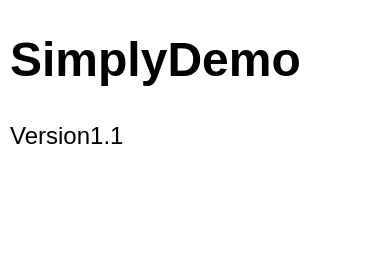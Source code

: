 <mxfile version="14.4.3" type="device" pages="11"><diagram id="h-f2YdM49ovLKzxgoP-0" name="Frontpage"><mxGraphModel dx="2062" dy="1174" grid="1" gridSize="10" guides="1" tooltips="1" connect="1" arrows="1" fold="1" page="1" pageScale="1" pageWidth="827" pageHeight="1169" math="0" shadow="0"><root><mxCell id="0"/><mxCell id="1" parent="0"/><mxCell id="15XKmHujeNwLH2kKTQVb-1" value="&lt;h1&gt;SimplyDemo&lt;/h1&gt;&lt;div&gt;Version1.1&lt;/div&gt;" style="text;html=1;strokeColor=none;fillColor=none;spacing=5;spacingTop=-20;whiteSpace=wrap;overflow=hidden;rounded=0;" parent="1" vertex="1"><mxGeometry x="320" y="370" width="190" height="120" as="geometry"/></mxCell></root></mxGraphModel></diagram><diagram id="dV5vV1Z1nCQP1dtqScM1" name="Class diagram (Top level)"><mxGraphModel dx="2245" dy="828" grid="1" gridSize="10" guides="1" tooltips="1" connect="1" arrows="1" fold="0" page="1" pageScale="1" pageWidth="827" pageHeight="1169" math="0" shadow="0">&#xa;      <root>&#xa;        <mxCell id="0"/>&#xa;        <mxCell id="1" parent="0"/>&#xa;        <mxCell id="J_V7DMG802yESNdhXqt1-4" style="edgeStyle=orthogonalEdgeStyle;rounded=0;orthogonalLoop=1;jettySize=auto;html=1;exitX=0.5;exitY=1;exitDx=0;exitDy=0;entryX=0.5;entryY=0;entryDx=0;entryDy=0;startArrow=none;startFill=0;endArrow=open;endFill=0;endSize=10;startSize=10;" parent="1" source="yEw8a2Lu4fFr0zuRbmVz-2" target="yEw8a2Lu4fFr0zuRbmVz-26" edge="1">&#xa;          <mxGeometry relative="1" as="geometry"/>&#xa;        </mxCell>&#xa;        <mxCell id="yEw8a2Lu4fFr0zuRbmVz-2" value="Warehouse" style="swimlane;fontStyle=1;align=center;verticalAlign=top;childLayout=stackLayout;horizontal=1;startSize=26;horizontalStack=0;resizeParent=1;resizeParentMax=0;resizeLast=0;collapsible=1;marginBottom=0;" parent="1" vertex="1">&#xa;          <mxGeometry x="80" y="442" width="160" height="34" as="geometry"/>&#xa;        </mxCell>&#xa;        <mxCell id="yEw8a2Lu4fFr0zuRbmVz-4" value="" style="line;strokeWidth=1;fillColor=none;align=left;verticalAlign=middle;spacingTop=-1;spacingLeft=3;spacingRight=3;rotatable=0;labelPosition=right;points=[];portConstraint=eastwest;" parent="yEw8a2Lu4fFr0zuRbmVz-2" vertex="1">&#xa;          <mxGeometry y="26" width="160" height="8" as="geometry"/>&#xa;        </mxCell>&#xa;        <mxCell id="J_V7DMG802yESNdhXqt1-1" style="edgeStyle=orthogonalEdgeStyle;rounded=0;orthogonalLoop=1;jettySize=auto;html=1;exitX=0.5;exitY=0;exitDx=0;exitDy=0;dashed=1;endArrow=block;endFill=0;endSize=10;startSize=10;" parent="1" source="yEw8a2Lu4fFr0zuRbmVz-6" target="yEw8a2Lu4fFr0zuRbmVz-18" edge="1">&#xa;          <mxGeometry relative="1" as="geometry"/>&#xa;        </mxCell>&#xa;        <mxCell id="J_V7DMG802yESNdhXqt1-3" style="edgeStyle=orthogonalEdgeStyle;rounded=0;orthogonalLoop=1;jettySize=auto;html=1;exitX=0;exitY=0.5;exitDx=0;exitDy=0;endArrow=none;endFill=0;dashed=1;startArrow=open;startFill=0;endSize=10;startSize=10;" parent="1" source="yEw8a2Lu4fFr0zuRbmVz-6" target="yEw8a2Lu4fFr0zuRbmVz-10" edge="1">&#xa;          <mxGeometry relative="1" as="geometry">&#xa;            <Array as="points">&#xa;              <mxPoint x="-440" y="459"/>&#xa;              <mxPoint x="-440" y="330"/>&#xa;              <mxPoint x="-560" y="330"/>&#xa;            </Array>&#xa;          </mxGeometry>&#xa;        </mxCell>&#xa;        <mxCell id="J_V7DMG802yESNdhXqt1-5" style="edgeStyle=orthogonalEdgeStyle;rounded=0;orthogonalLoop=1;jettySize=auto;html=1;exitX=0.5;exitY=1;exitDx=0;exitDy=0;entryX=0.5;entryY=0;entryDx=0;entryDy=0;startArrow=none;startFill=0;endArrow=open;endFill=0;endSize=10;startSize=10;" parent="1" source="yEw8a2Lu4fFr0zuRbmVz-6" target="yEw8a2Lu4fFr0zuRbmVz-34" edge="1">&#xa;          <mxGeometry relative="1" as="geometry"/>&#xa;        </mxCell>&#xa;        <mxCell id="yEw8a2Lu4fFr0zuRbmVz-6" value="Phone" style="swimlane;fontStyle=1;align=center;verticalAlign=top;childLayout=stackLayout;horizontal=1;startSize=26;horizontalStack=0;resizeParent=1;resizeParentMax=0;resizeLast=0;collapsible=1;marginBottom=0;" parent="1" vertex="1">&#xa;          <mxGeometry x="-413" y="442" width="160" height="34" as="geometry"/>&#xa;        </mxCell>&#xa;        <mxCell id="yEw8a2Lu4fFr0zuRbmVz-8" value="" style="line;strokeWidth=1;fillColor=none;align=left;verticalAlign=middle;spacingTop=-1;spacingLeft=3;spacingRight=3;rotatable=0;labelPosition=right;points=[];portConstraint=eastwest;" parent="yEw8a2Lu4fFr0zuRbmVz-6" vertex="1">&#xa;          <mxGeometry y="26" width="160" height="8" as="geometry"/>&#xa;        </mxCell>&#xa;        <mxCell id="yEw8a2Lu4fFr0zuRbmVz-10" value="PhoneFactory" style="swimlane;fontStyle=5;align=center;verticalAlign=top;childLayout=stackLayout;horizontal=1;startSize=26;horizontalStack=0;resizeParent=1;resizeParentMax=0;resizeLast=0;collapsible=1;marginBottom=0;swimlaneLine=1;glass=0;sketch=0;" parent="1" vertex="1">&#xa;          <mxGeometry x="-640" y="190" width="160" height="34" as="geometry"/>&#xa;        </mxCell>&#xa;        <mxCell id="yEw8a2Lu4fFr0zuRbmVz-12" value="" style="line;strokeWidth=1;fillColor=none;align=left;verticalAlign=middle;spacingTop=-1;spacingLeft=3;spacingRight=3;rotatable=0;labelPosition=right;points=[];portConstraint=eastwest;" parent="yEw8a2Lu4fFr0zuRbmVz-10" vertex="1">&#xa;          <mxGeometry y="26" width="160" height="8" as="geometry"/>&#xa;        </mxCell>&#xa;        <mxCell id="J_V7DMG802yESNdhXqt1-2" style="edgeStyle=orthogonalEdgeStyle;rounded=0;orthogonalLoop=1;jettySize=auto;html=1;exitX=0.5;exitY=0;exitDx=0;exitDy=0;dashed=1;endArrow=block;endFill=0;endSize=10;startSize=10;" parent="1" source="yEw8a2Lu4fFr0zuRbmVz-14" target="yEw8a2Lu4fFr0zuRbmVz-22" edge="1">&#xa;          <mxGeometry relative="1" as="geometry"/>&#xa;        </mxCell>&#xa;        <mxCell id="yEw8a2Lu4fFr0zuRbmVz-14" value="Stock" style="swimlane;fontStyle=1;align=center;verticalAlign=top;childLayout=stackLayout;horizontal=1;startSize=26;horizontalStack=0;resizeParent=1;resizeParentMax=0;resizeLast=0;collapsible=1;marginBottom=0;" parent="1" vertex="1">&#xa;          <mxGeometry x="-160" y="440" width="160" height="34" as="geometry"/>&#xa;        </mxCell>&#xa;        <mxCell id="yEw8a2Lu4fFr0zuRbmVz-16" value="" style="line;strokeWidth=1;fillColor=none;align=left;verticalAlign=middle;spacingTop=-1;spacingLeft=3;spacingRight=3;rotatable=0;labelPosition=right;points=[];portConstraint=eastwest;" parent="yEw8a2Lu4fFr0zuRbmVz-14" vertex="1">&#xa;          <mxGeometry y="26" width="160" height="8" as="geometry"/>&#xa;        </mxCell>&#xa;        <mxCell id="yEw8a2Lu4fFr0zuRbmVz-18" value="IPhone" style="swimlane;fontStyle=1;align=center;verticalAlign=top;childLayout=stackLayout;horizontal=1;startSize=26;horizontalStack=0;resizeParent=1;resizeParentMax=0;resizeLast=0;collapsible=1;marginBottom=0;" parent="1" vertex="1">&#xa;          <mxGeometry x="-413" y="190" width="160" height="34" as="geometry"/>&#xa;        </mxCell>&#xa;        <mxCell id="yEw8a2Lu4fFr0zuRbmVz-20" value="" style="line;strokeWidth=1;fillColor=none;align=left;verticalAlign=middle;spacingTop=-1;spacingLeft=3;spacingRight=3;rotatable=0;labelPosition=right;points=[];portConstraint=eastwest;" parent="yEw8a2Lu4fFr0zuRbmVz-18" vertex="1">&#xa;          <mxGeometry y="26" width="160" height="8" as="geometry"/>&#xa;        </mxCell>&#xa;        <mxCell id="TbJgbtaS55d7AbjK18b3-1" style="edgeStyle=orthogonalEdgeStyle;rounded=0;jumpSize=7;orthogonalLoop=1;jettySize=auto;html=1;exitX=0.25;exitY=1;exitDx=0;exitDy=0;entryX=0.75;entryY=0;entryDx=0;entryDy=0;startArrow=none;startFill=0;endArrow=open;endFill=0;fontSize=20;dashed=1;" parent="1" source="yEw8a2Lu4fFr0zuRbmVz-22" target="yEw8a2Lu4fFr0zuRbmVz-6" edge="1">&#xa;          <mxGeometry relative="1" as="geometry"/>&#xa;        </mxCell>&#xa;        <mxCell id="yEw8a2Lu4fFr0zuRbmVz-22" value="IStock" style="swimlane;fontStyle=1;align=center;verticalAlign=top;childLayout=stackLayout;horizontal=1;startSize=26;horizontalStack=0;resizeParent=1;resizeParentMax=0;resizeLast=0;collapsible=1;marginBottom=0;" parent="1" vertex="1">&#xa;          <mxGeometry x="-160" y="190" width="160" height="34" as="geometry"/>&#xa;        </mxCell>&#xa;        <mxCell id="yEw8a2Lu4fFr0zuRbmVz-24" value="" style="line;strokeWidth=1;fillColor=none;align=left;verticalAlign=middle;spacingTop=-1;spacingLeft=3;spacingRight=3;rotatable=0;labelPosition=right;points=[];portConstraint=eastwest;" parent="yEw8a2Lu4fFr0zuRbmVz-22" vertex="1">&#xa;          <mxGeometry y="26" width="160" height="8" as="geometry"/>&#xa;        </mxCell>&#xa;        <mxCell id="yEw8a2Lu4fFr0zuRbmVz-26" value="WarehouseViewModel" style="swimlane;fontStyle=1;align=center;verticalAlign=top;childLayout=stackLayout;horizontal=1;startSize=26;horizontalStack=0;resizeParent=1;resizeParentMax=0;resizeLast=0;collapsible=1;marginBottom=0;" parent="1" vertex="1">&#xa;          <mxGeometry x="80" y="600" width="160" height="34" as="geometry"/>&#xa;        </mxCell>&#xa;        <mxCell id="yEw8a2Lu4fFr0zuRbmVz-28" value="" style="line;strokeWidth=1;fillColor=none;align=left;verticalAlign=middle;spacingTop=-1;spacingLeft=3;spacingRight=3;rotatable=0;labelPosition=right;points=[];portConstraint=eastwest;" parent="yEw8a2Lu4fFr0zuRbmVz-26" vertex="1">&#xa;          <mxGeometry y="26" width="160" height="8" as="geometry"/>&#xa;        </mxCell>&#xa;        <mxCell id="J_V7DMG802yESNdhXqt1-6" style="edgeStyle=orthogonalEdgeStyle;rounded=0;orthogonalLoop=1;jettySize=auto;html=1;exitX=0.5;exitY=0;exitDx=0;exitDy=0;startArrow=open;startFill=0;endArrow=none;endFill=0;startSize=10;endSize=10;" parent="1" source="yEw8a2Lu4fFr0zuRbmVz-30" target="yEw8a2Lu4fFr0zuRbmVz-14" edge="1">&#xa;          <mxGeometry relative="1" as="geometry"/>&#xa;        </mxCell>&#xa;        <mxCell id="yEw8a2Lu4fFr0zuRbmVz-30" value="StockViewModel" style="swimlane;fontStyle=1;align=center;verticalAlign=top;childLayout=stackLayout;horizontal=1;startSize=26;horizontalStack=0;resizeParent=1;resizeParentMax=0;resizeLast=0;collapsible=1;marginBottom=0;" parent="1" vertex="1">&#xa;          <mxGeometry x="-160" y="600" width="160" height="34" as="geometry"/>&#xa;        </mxCell>&#xa;        <mxCell id="yEw8a2Lu4fFr0zuRbmVz-32" value="" style="line;strokeWidth=1;fillColor=none;align=left;verticalAlign=middle;spacingTop=-1;spacingLeft=3;spacingRight=3;rotatable=0;labelPosition=right;points=[];portConstraint=eastwest;" parent="yEw8a2Lu4fFr0zuRbmVz-30" vertex="1">&#xa;          <mxGeometry y="26" width="160" height="8" as="geometry"/>&#xa;        </mxCell>&#xa;        <mxCell id="yEw8a2Lu4fFr0zuRbmVz-34" value="PhoneViewModel" style="swimlane;fontStyle=1;align=center;verticalAlign=top;childLayout=stackLayout;horizontal=1;startSize=26;horizontalStack=0;resizeParent=1;resizeParentMax=0;resizeLast=0;collapsible=1;marginBottom=0;" parent="1" vertex="1">&#xa;          <mxGeometry x="-413" y="600" width="160" height="34" as="geometry"/>&#xa;        </mxCell>&#xa;        <mxCell id="yEw8a2Lu4fFr0zuRbmVz-36" value="" style="line;strokeWidth=1;fillColor=none;align=left;verticalAlign=middle;spacingTop=-1;spacingLeft=3;spacingRight=3;rotatable=0;labelPosition=right;points=[];portConstraint=eastwest;" parent="yEw8a2Lu4fFr0zuRbmVz-34" vertex="1">&#xa;          <mxGeometry y="26" width="160" height="8" as="geometry"/>&#xa;        </mxCell>&#xa;        <mxCell id="J_V7DMG802yESNdhXqt1-7" style="edgeStyle=orthogonalEdgeStyle;rounded=0;orthogonalLoop=1;jettySize=auto;html=1;entryX=1;entryY=0.5;entryDx=0;entryDy=0;startArrow=diamond;startFill=1;endArrow=none;endFill=0;jumpSize=7;endSize=10;startSize=10;" parent="1" source="yEw8a2Lu4fFr0zuRbmVz-2" edge="1">&#xa;          <mxGeometry relative="1" as="geometry">&#xa;            <mxPoint x="80" y="459" as="sourcePoint"/>&#xa;            <mxPoint y="459" as="targetPoint"/>&#xa;          </mxGeometry>&#xa;        </mxCell>&#xa;        <mxCell id="J_V7DMG802yESNdhXqt1-8" style="edgeStyle=orthogonalEdgeStyle;rounded=0;jumpSize=7;orthogonalLoop=1;jettySize=auto;html=1;exitX=0;exitY=0.5;exitDx=0;exitDy=0;startArrow=none;startFill=0;startSize=10;endArrow=open;endFill=0;endSize=10;" parent="1" target="yEw8a2Lu4fFr0zuRbmVz-6" edge="1">&#xa;          <mxGeometry relative="1" as="geometry">&#xa;            <mxPoint x="-253.5" y="459" as="targetPoint"/>&#xa;            <mxPoint x="-160" y="459" as="sourcePoint"/>&#xa;          </mxGeometry>&#xa;        </mxCell>&#xa;        <mxCell id="J_V7DMG802yESNdhXqt1-9" style="edgeStyle=orthogonalEdgeStyle;rounded=0;jumpSize=7;orthogonalLoop=1;jettySize=auto;html=1;startArrow=diamond;startFill=1;startSize=10;endArrow=none;endFill=0;endSize=10;" parent="1" source="yEw8a2Lu4fFr0zuRbmVz-26" target="yEw8a2Lu4fFr0zuRbmVz-30" edge="1">&#xa;          <mxGeometry relative="1" as="geometry">&#xa;            <mxPoint x="80" y="649" as="sourcePoint"/>&#xa;            <mxPoint y="649" as="targetPoint"/>&#xa;          </mxGeometry>&#xa;        </mxCell>&#xa;        <mxCell id="J_V7DMG802yESNdhXqt1-10" style="edgeStyle=orthogonalEdgeStyle;rounded=0;jumpSize=7;orthogonalLoop=1;jettySize=auto;html=1;startArrow=none;startFill=0;startSize=10;endArrow=open;endFill=0;endSize=10;" parent="1" source="yEw8a2Lu4fFr0zuRbmVz-30" target="yEw8a2Lu4fFr0zuRbmVz-34" edge="1">&#xa;          <mxGeometry relative="1" as="geometry">&#xa;            <mxPoint x="-160" y="649" as="sourcePoint"/>&#xa;          </mxGeometry>&#xa;        </mxCell>&#xa;        <mxCell id="NmSOlgYXBP9LJgayjAf2-2" style="edgeStyle=none;rounded=0;jumpSize=7;orthogonalLoop=1;jettySize=auto;html=1;exitX=0;exitY=0.5;exitDx=0;exitDy=0;exitPerimeter=0;startArrow=none;startFill=0;endArrow=open;endFill=0;fontSize=20;fillColor=#f8cecc;strokeColor=#b85450;" parent="1" source="J_V7DMG802yESNdhXqt1-11" edge="1">&#xa;          <mxGeometry relative="1" as="geometry">&#xa;            <mxPoint x="-330" y="330" as="targetPoint"/>&#xa;          </mxGeometry>&#xa;        </mxCell>&#xa;        <mxCell id="J_V7DMG802yESNdhXqt1-11" value="Implements interface" style="shape=note2;boundedLbl=1;whiteSpace=wrap;html=1;size=25;verticalAlign=top;align=center;glass=0;sketch=0;fillColor=#fff2cc;strokeColor=#d6b656;" parent="1" vertex="1">&#xa;          <mxGeometry x="-473" y="250" width="120" height="60" as="geometry"/>&#xa;        </mxCell>&#xa;        <mxCell id="NmSOlgYXBP9LJgayjAf2-3" style="edgeStyle=none;rounded=0;jumpSize=7;orthogonalLoop=1;jettySize=auto;html=1;exitX=0.5;exitY=0;exitDx=0;exitDy=0;exitPerimeter=0;startArrow=none;startFill=0;endArrow=open;endFill=0;fontSize=20;fillColor=#f8cecc;strokeColor=#b85450;" parent="1" source="J_V7DMG802yESNdhXqt1-12" edge="1">&#xa;          <mxGeometry relative="1" as="geometry">&#xa;            <mxPoint x="-520" y="330" as="targetPoint"/>&#xa;          </mxGeometry>&#xa;        </mxCell>&#xa;        <mxCell id="J_V7DMG802yESNdhXqt1-12" value="Factory points to the class created.(Dependency" style="shape=note2;boundedLbl=1;whiteSpace=wrap;html=1;size=25;verticalAlign=top;align=center;glass=0;sketch=0;fillColor=#fff2cc;strokeColor=#d6b656;" parent="1" vertex="1">&#xa;          <mxGeometry x="-660" y="420" width="120" height="90" as="geometry"/>&#xa;        </mxCell>&#xa;        <mxCell id="NmSOlgYXBP9LJgayjAf2-4" style="edgeStyle=none;rounded=0;jumpSize=7;orthogonalLoop=1;jettySize=auto;html=1;exitX=0;exitY=0;exitDx=120;exitDy=65;exitPerimeter=0;startArrow=none;startFill=0;endArrow=open;endFill=0;fontSize=20;fillColor=#f8cecc;strokeColor=#b85450;" parent="1" source="J_V7DMG802yESNdhXqt1-13" edge="1">&#xa;          <mxGeometry relative="1" as="geometry">&#xa;            <mxPoint x="-330" y="520" as="targetPoint"/>&#xa;          </mxGeometry>&#xa;        </mxCell>&#xa;        <mxCell id="J_V7DMG802yESNdhXqt1-13" value="Between Models and ViewModels association points in the direction of data" style="shape=note2;boundedLbl=1;whiteSpace=wrap;html=1;size=25;verticalAlign=top;align=center;glass=0;sketch=0;fillColor=#fff2cc;strokeColor=#d6b656;" parent="1" vertex="1">&#xa;          <mxGeometry x="-660" y="555" width="120" height="105" as="geometry"/>&#xa;        </mxCell>&#xa;        <mxCell id="NmSOlgYXBP9LJgayjAf2-1" style="rounded=0;jumpSize=7;orthogonalLoop=1;jettySize=auto;html=1;exitX=0.45;exitY=1.029;exitDx=0;exitDy=0;exitPerimeter=0;startArrow=none;startFill=0;endArrow=open;endFill=0;fontSize=20;fillColor=#f8cecc;strokeColor=#b85450;" parent="1" source="J_V7DMG802yESNdhXqt1-14" edge="1">&#xa;          <mxGeometry relative="1" as="geometry">&#xa;            <mxPoint x="40" y="460" as="targetPoint"/>&#xa;          </mxGeometry>&#xa;        </mxCell>&#xa;        <mxCell id="J_V7DMG802yESNdhXqt1-14" value="Contains a list of items" style="shape=note2;boundedLbl=1;whiteSpace=wrap;html=1;size=25;verticalAlign=top;align=center;glass=0;sketch=0;fillColor=#fff2cc;strokeColor=#d6b656;" parent="1" vertex="1">&#xa;          <mxGeometry x="30" y="270" width="120" height="70" as="geometry"/>&#xa;        </mxCell>&#xa;        <mxCell id="X4zfKupjzAQ3Vum3YH3J-1" value="1" style="text;html=1;strokeColor=none;fillColor=none;align=center;verticalAlign=middle;whiteSpace=wrap;rounded=0;glass=0;sketch=0;fontSize=12;" parent="1" vertex="1">&#xa;          <mxGeometry x="-290" y="410" width="40" height="20" as="geometry"/>&#xa;        </mxCell>&#xa;        <mxCell id="-2DIpkWN-jV-JhsfgAAa-1" value="0..*" style="text;html=1;strokeColor=none;fillColor=none;align=center;verticalAlign=middle;whiteSpace=wrap;rounded=0;glass=0;sketch=0;fontSize=12;" parent="1" vertex="1">&#xa;          <mxGeometry y="460" width="40" height="20" as="geometry"/>&#xa;        </mxCell>&#xa;        <mxCell id="-2DIpkWN-jV-JhsfgAAa-2" value="0..*" style="text;html=1;strokeColor=none;fillColor=none;align=center;verticalAlign=middle;whiteSpace=wrap;rounded=0;glass=0;sketch=0;fontSize=12;" parent="1" vertex="1">&#xa;          <mxGeometry y="597.5" width="40" height="20" as="geometry"/>&#xa;        </mxCell>&#xa;        <mxCell id="7Tj2HzNyAY74yU-cR_oa-1" value="&lt;h1&gt;Top level class diagram&lt;/h1&gt;&lt;div&gt;Purpose: provides overview of the structure of the code.&amp;nbsp;&lt;/div&gt;" style="text;html=1;strokeColor=none;fillColor=none;spacing=5;spacingTop=-20;whiteSpace=wrap;overflow=hidden;rounded=0;glass=0;sketch=0;fontSize=12;fontColor=#000000;" parent="1" vertex="1">&#xa;          <mxGeometry x="-655" y="20" width="355" height="120" as="geometry"/>&#xa;        </mxCell>&#xa;        <mxCell id="0JZuBB6mKiT0-vowMnjh-2" style="edgeStyle=none;rounded=0;jumpSize=7;orthogonalLoop=1;jettySize=auto;html=1;exitX=0.5;exitY=1;exitDx=0;exitDy=0;exitPerimeter=0;startArrow=none;startFill=0;startSize=10;endArrow=open;endFill=0;endSize=10;fontSize=12;fontColor=#000000;fillColor=#f8cecc;strokeColor=#b85450;" parent="1" source="0JZuBB6mKiT0-vowMnjh-1" edge="1">&#xa;          <mxGeometry relative="1" as="geometry">&#xa;            <mxPoint x="-210" y="330" as="targetPoint"/>&#xa;          </mxGeometry>&#xa;        </mxCell>&#xa;        <mxCell id="0JZuBB6mKiT0-vowMnjh-1" value="Dependency" style="shape=note2;boundedLbl=1;whiteSpace=wrap;html=1;size=25;verticalAlign=top;align=center;glass=0;sketch=0;fillColor=#fff2cc;strokeColor=#d6b656;" parent="1" vertex="1">&#xa;          <mxGeometry x="-280" y="250" width="120" height="60" as="geometry"/>&#xa;        </mxCell>&#xa;      </root>&#xa;    </mxGraphModel></diagram><diagram name="Class diagram (Detailed)" id="WpudtomAtZqH1N3MxcaB"><mxGraphModel dx="1639" dy="966" grid="1" gridSize="10" guides="1" tooltips="1" connect="1" arrows="1" fold="0" page="1" pageScale="1" pageWidth="827" pageHeight="1169" math="0" shadow="0"><root><mxCell id="Nz6JJ7RmSzGAM3svSF0O-0"/><mxCell id="Nz6JJ7RmSzGAM3svSF0O-1" parent="Nz6JJ7RmSzGAM3svSF0O-0"/><mxCell id="Nz6JJ7RmSzGAM3svSF0O-2" style="edgeStyle=orthogonalEdgeStyle;rounded=0;orthogonalLoop=1;jettySize=auto;html=1;exitX=0.5;exitY=1;exitDx=0;exitDy=0;entryX=0.5;entryY=0;entryDx=0;entryDy=0;startArrow=none;startFill=0;endArrow=open;endFill=0;endSize=10;startSize=10;" parent="Nz6JJ7RmSzGAM3svSF0O-1" source="Nz6JJ7RmSzGAM3svSF0O-3" target="Nz6JJ7RmSzGAM3svSF0O-31" edge="1"><mxGeometry relative="1" as="geometry"/></mxCell><mxCell id="Nz6JJ7RmSzGAM3svSF0O-3" value="Warehouse" style="swimlane;fontStyle=1;align=center;verticalAlign=top;childLayout=stackLayout;horizontal=1;startSize=26;horizontalStack=0;resizeParent=1;resizeParentMax=0;resizeLast=0;collapsible=1;marginBottom=0;" parent="Nz6JJ7RmSzGAM3svSF0O-1" vertex="1"><mxGeometry x="310" y="440" width="250" height="164" as="geometry"/></mxCell><mxCell id="Nz6JJ7RmSzGAM3svSF0O-4" value="-Inventory :List &lt;Stock&gt;" style="text;strokeColor=none;fillColor=none;align=left;verticalAlign=top;spacingLeft=4;spacingRight=4;overflow=hidden;rotatable=0;points=[[0,0.5],[1,0.5]];portConstraint=eastwest;" parent="Nz6JJ7RmSzGAM3svSF0O-3" vertex="1"><mxGeometry y="26" width="250" height="26" as="geometry"/></mxCell><mxCell id="Nz6JJ7RmSzGAM3svSF0O-5" value="" style="line;strokeWidth=1;fillColor=none;align=left;verticalAlign=middle;spacingTop=-1;spacingLeft=3;spacingRight=3;rotatable=0;labelPosition=right;points=[];portConstraint=eastwest;" parent="Nz6JJ7RmSzGAM3svSF0O-3" vertex="1"><mxGeometry y="52" width="250" height="8" as="geometry"/></mxCell><mxCell id="Nz6JJ7RmSzGAM3svSF0O-6" value="&lt;&lt;create&gt;&gt;Warehouse()" style="text;strokeColor=none;fillColor=none;align=left;verticalAlign=top;spacingLeft=4;spacingRight=4;overflow=hidden;rotatable=0;points=[[0,0.5],[1,0.5]];portConstraint=eastwest;" parent="Nz6JJ7RmSzGAM3svSF0O-3" vertex="1"><mxGeometry y="60" width="250" height="26" as="geometry"/></mxCell><mxCell id="wZl4UHawD2PQWkAi79qL-13" value="+AddStock(item:Stock)" style="text;strokeColor=none;fillColor=none;align=left;verticalAlign=top;spacingLeft=4;spacingRight=4;overflow=hidden;rotatable=0;points=[[0,0.5],[1,0.5]];portConstraint=eastwest;" parent="Nz6JJ7RmSzGAM3svSF0O-3" vertex="1"><mxGeometry y="86" width="250" height="26" as="geometry"/></mxCell><mxCell id="wZl4UHawD2PQWkAi79qL-14" value="+GetAvailableStock() : List&lt;Stock&gt;" style="text;strokeColor=none;fillColor=none;align=left;verticalAlign=top;spacingLeft=4;spacingRight=4;overflow=hidden;rotatable=0;points=[[0,0.5],[1,0.5]];portConstraint=eastwest;" parent="Nz6JJ7RmSzGAM3svSF0O-3" vertex="1"><mxGeometry y="112" width="250" height="26" as="geometry"/></mxCell><mxCell id="wZl4UHawD2PQWkAi79qL-15" value="- LoadStockFromCSV(filePath:string)" style="text;strokeColor=none;fillColor=none;align=left;verticalAlign=top;spacingLeft=4;spacingRight=4;overflow=hidden;rotatable=0;points=[[0,0.5],[1,0.5]];portConstraint=eastwest;" parent="Nz6JJ7RmSzGAM3svSF0O-3" vertex="1"><mxGeometry y="138" width="250" height="26" as="geometry"/></mxCell><mxCell id="Nz6JJ7RmSzGAM3svSF0O-7" style="edgeStyle=orthogonalEdgeStyle;rounded=0;orthogonalLoop=1;jettySize=auto;html=1;exitX=0.5;exitY=0;exitDx=0;exitDy=0;dashed=1;endArrow=block;endFill=0;endSize=10;startSize=10;" parent="Nz6JJ7RmSzGAM3svSF0O-1" source="Nz6JJ7RmSzGAM3svSF0O-10" target="Nz6JJ7RmSzGAM3svSF0O-23" edge="1"><mxGeometry relative="1" as="geometry"><Array as="points"><mxPoint x="-301" y="330"/><mxPoint x="-133" y="330"/></Array></mxGeometry></mxCell><mxCell id="Nz6JJ7RmSzGAM3svSF0O-8" style="edgeStyle=orthogonalEdgeStyle;rounded=0;orthogonalLoop=1;jettySize=auto;html=1;exitX=0.25;exitY=0;exitDx=0;exitDy=0;endArrow=none;endFill=0;dashed=1;startArrow=open;startFill=0;endSize=10;startSize=10;" parent="Nz6JJ7RmSzGAM3svSF0O-1" source="Nz6JJ7RmSzGAM3svSF0O-10" target="Nz6JJ7RmSzGAM3svSF0O-14" edge="1"><mxGeometry relative="1" as="geometry"/></mxCell><mxCell id="Nz6JJ7RmSzGAM3svSF0O-9" style="edgeStyle=orthogonalEdgeStyle;rounded=0;orthogonalLoop=1;jettySize=auto;html=1;exitX=0.5;exitY=1;exitDx=0;exitDy=0;entryX=0.471;entryY=0.014;entryDx=0;entryDy=0;startArrow=none;startFill=0;endArrow=open;endFill=0;endSize=10;startSize=10;entryPerimeter=0;" parent="Nz6JJ7RmSzGAM3svSF0O-1" source="Nz6JJ7RmSzGAM3svSF0O-10" target="wZl4UHawD2PQWkAi79qL-16" edge="1"><mxGeometry relative="1" as="geometry"/></mxCell><mxCell id="bP6oIy675Zy2Zww_TOyA-0" style="edgeStyle=orthogonalEdgeStyle;rounded=0;jumpSize=7;orthogonalLoop=1;jettySize=auto;html=1;exitX=0.75;exitY=0;exitDx=0;exitDy=0;startArrow=open;startFill=0;endArrow=none;endFill=0;fontSize=20;endSize=10;startSize=10;dashed=1;" parent="Nz6JJ7RmSzGAM3svSF0O-1" source="Nz6JJ7RmSzGAM3svSF0O-10" target="Nz6JJ7RmSzGAM3svSF0O-27" edge="1"><mxGeometry relative="1" as="geometry"><mxPoint x="-20" y="310" as="targetPoint"/><Array as="points"><mxPoint x="-227" y="366"/><mxPoint x="160" y="366"/></Array></mxGeometry></mxCell><mxCell id="Nz6JJ7RmSzGAM3svSF0O-10" value="Phone" style="swimlane;fontStyle=1;align=center;verticalAlign=top;childLayout=stackLayout;horizontal=1;startSize=26;horizontalStack=0;resizeParent=1;resizeParentMax=0;resizeLast=0;collapsible=1;marginBottom=0;" parent="Nz6JJ7RmSzGAM3svSF0O-1" vertex="1"><mxGeometry x="-450" y="452" width="297" height="138" as="geometry"/></mxCell><mxCell id="Nz6JJ7RmSzGAM3svSF0O-12" value="" style="line;strokeWidth=1;fillColor=none;align=left;verticalAlign=middle;spacingTop=-1;spacingLeft=3;spacingRight=3;rotatable=0;labelPosition=right;points=[];portConstraint=eastwest;" parent="Nz6JJ7RmSzGAM3svSF0O-10" vertex="1"><mxGeometry y="26" width="297" height="8" as="geometry"/></mxCell><mxCell id="wZl4UHawD2PQWkAi79qL-7" value="&lt;&lt;Create&gt;&gt;Phone(model:string, manufacturer :string)" style="text;strokeColor=none;fillColor=none;align=left;verticalAlign=top;spacingLeft=4;spacingRight=4;overflow=hidden;rotatable=0;points=[[0,0.5],[1,0.5]];portConstraint=eastwest;" parent="Nz6JJ7RmSzGAM3svSF0O-10" vertex="1"><mxGeometry y="34" width="297" height="26" as="geometry"/></mxCell><mxCell id="wZl4UHawD2PQWkAi79qL-11" value="&lt;&lt;Create&gt;&gt;Phone(model:string, manufacturer :string, about:string)" style="text;strokeColor=none;fillColor=none;align=left;verticalAlign=top;spacingLeft=4;spacingRight=4;overflow=hidden;rotatable=0;points=[[0,0.5],[1,0.5]];portConstraint=eastwest;" parent="Nz6JJ7RmSzGAM3svSF0O-10" vertex="1"><mxGeometry y="60" width="297" height="26" as="geometry"/></mxCell><mxCell id="wZl4UHawD2PQWkAi79qL-9" value="+SetUpFrontPrice(payg:int, free:int)" style="text;strokeColor=none;fillColor=none;align=left;verticalAlign=top;spacingLeft=4;spacingRight=4;overflow=hidden;rotatable=0;points=[[0,0.5],[1,0.5]];portConstraint=eastwest;" parent="Nz6JJ7RmSzGAM3svSF0O-10" vertex="1"><mxGeometry y="86" width="297" height="26" as="geometry"/></mxCell><mxCell id="wZl4UHawD2PQWkAi79qL-10" value="+SetMonthyContractPrice(above8:int, below:int)" style="text;strokeColor=none;fillColor=none;align=left;verticalAlign=top;spacingLeft=4;spacingRight=4;overflow=hidden;rotatable=0;points=[[0,0.5],[1,0.5]];portConstraint=eastwest;" parent="Nz6JJ7RmSzGAM3svSF0O-10" vertex="1"><mxGeometry y="112" width="297" height="26" as="geometry"/></mxCell><mxCell id="Nz6JJ7RmSzGAM3svSF0O-14" value="PhoneFactory" style="swimlane;fontStyle=5;align=center;verticalAlign=top;childLayout=stackLayout;horizontal=1;startSize=26;horizontalStack=0;resizeParent=1;resizeParentMax=0;resizeLast=0;collapsible=1;marginBottom=0;swimlaneLine=1;glass=0;sketch=0;" parent="Nz6JJ7RmSzGAM3svSF0O-1" vertex="1"><mxGeometry x="-820" y="200" width="440" height="112" as="geometry"/></mxCell><mxCell id="Nz6JJ7RmSzGAM3svSF0O-15" value="- NOT_SUPPLIED :string = &quot;Not supplied&quot;" style="text;strokeColor=none;fillColor=none;align=left;verticalAlign=top;spacingLeft=4;spacingRight=4;overflow=hidden;rotatable=0;points=[[0,0.5],[1,0.5]];portConstraint=eastwest;" parent="Nz6JJ7RmSzGAM3svSF0O-14" vertex="1"><mxGeometry y="26" width="440" height="26" as="geometry"/></mxCell><mxCell id="6lpbC5PQaxrCY_pzTy9L-0" value="- DEFAULT_IMAGE : string" style="text;strokeColor=none;fillColor=none;align=left;verticalAlign=top;spacingLeft=4;spacingRight=4;overflow=hidden;rotatable=0;points=[[0,0.5],[1,0.5]];portConstraint=eastwest;" parent="Nz6JJ7RmSzGAM3svSF0O-14" vertex="1"><mxGeometry y="52" width="440" height="26" as="geometry"/></mxCell><mxCell id="Nz6JJ7RmSzGAM3svSF0O-16" value="" style="line;strokeWidth=1;fillColor=none;align=left;verticalAlign=middle;spacingTop=-1;spacingLeft=3;spacingRight=3;rotatable=0;labelPosition=right;points=[];portConstraint=eastwest;" parent="Nz6JJ7RmSzGAM3svSF0O-14" vertex="1"><mxGeometry y="78" width="440" height="8" as="geometry"/></mxCell><mxCell id="Nz6JJ7RmSzGAM3svSF0O-17" value="+ CreateBasicPhone( model :string, manufacturer : string, about : string) : Phone " style="text;strokeColor=none;fillColor=none;align=left;verticalAlign=top;spacingLeft=4;spacingRight=4;overflow=hidden;rotatable=0;points=[[0,0.5],[1,0.5]];portConstraint=eastwest;fontStyle=4" parent="Nz6JJ7RmSzGAM3svSF0O-14" vertex="1"><mxGeometry y="86" width="440" height="26" as="geometry"/></mxCell><mxCell id="Nz6JJ7RmSzGAM3svSF0O-18" style="edgeStyle=orthogonalEdgeStyle;rounded=0;orthogonalLoop=1;jettySize=auto;html=1;exitX=0.5;exitY=0;exitDx=0;exitDy=0;dashed=1;endArrow=block;endFill=0;endSize=10;startSize=10;" parent="Nz6JJ7RmSzGAM3svSF0O-1" source="Nz6JJ7RmSzGAM3svSF0O-19" target="Nz6JJ7RmSzGAM3svSF0O-27" edge="1"><mxGeometry relative="1" as="geometry"/></mxCell><mxCell id="Nz6JJ7RmSzGAM3svSF0O-19" value="Stock" style="swimlane;fontStyle=1;align=center;verticalAlign=top;childLayout=stackLayout;horizontal=1;startSize=26;horizontalStack=0;resizeParent=1;resizeParentMax=0;resizeLast=0;collapsible=1;marginBottom=0;" parent="Nz6JJ7RmSzGAM3svSF0O-1" vertex="1"><mxGeometry x="-40" y="466" width="240" height="60" as="geometry"/></mxCell><mxCell id="Nz6JJ7RmSzGAM3svSF0O-21" value="" style="line;strokeWidth=1;fillColor=none;align=left;verticalAlign=middle;spacingTop=-1;spacingLeft=3;spacingRight=3;rotatable=0;labelPosition=right;points=[];portConstraint=eastwest;" parent="Nz6JJ7RmSzGAM3svSF0O-19" vertex="1"><mxGeometry y="26" width="240" height="8" as="geometry"/></mxCell><mxCell id="wZl4UHawD2PQWkAi79qL-12" value="&lt;&lt;create&gt;&gt;Stock (item:Phone, number:int)" style="text;strokeColor=none;fillColor=none;align=left;verticalAlign=top;spacingLeft=4;spacingRight=4;overflow=hidden;rotatable=0;points=[[0,0.5],[1,0.5]];portConstraint=eastwest;" parent="Nz6JJ7RmSzGAM3svSF0O-19" vertex="1"><mxGeometry y="34" width="240" height="26" as="geometry"/></mxCell><mxCell id="Nz6JJ7RmSzGAM3svSF0O-23" value="IPhone" style="swimlane;fontStyle=1;align=center;verticalAlign=top;childLayout=stackLayout;horizontal=1;startSize=26;horizontalStack=0;resizeParent=1;resizeParentMax=0;resizeLast=0;collapsible=1;marginBottom=0;" parent="Nz6JJ7RmSzGAM3svSF0O-1" vertex="1"><mxGeometry x="-323" y="10" width="380" height="268" as="geometry"/></mxCell><mxCell id="Nz6JJ7RmSzGAM3svSF0O-24" value="+Model :string" style="text;strokeColor=none;fillColor=none;align=left;verticalAlign=top;spacingLeft=4;spacingRight=4;overflow=hidden;rotatable=0;points=[[0,0.5],[1,0.5]];portConstraint=eastwest;" parent="Nz6JJ7RmSzGAM3svSF0O-23" vertex="1"><mxGeometry y="26" width="380" height="26" as="geometry"/></mxCell><mxCell id="Nz6JJ7RmSzGAM3svSF0O-26" value="+ Manufacturer : string" style="text;strokeColor=none;fillColor=none;align=left;verticalAlign=top;spacingLeft=4;spacingRight=4;overflow=hidden;rotatable=0;points=[[0,0.5],[1,0.5]];portConstraint=eastwest;" parent="Nz6JJ7RmSzGAM3svSF0O-23" vertex="1"><mxGeometry y="52" width="380" height="26" as="geometry"/></mxCell><mxCell id="wZl4UHawD2PQWkAi79qL-0" value="+ About : string" style="text;strokeColor=none;fillColor=none;align=left;verticalAlign=top;spacingLeft=4;spacingRight=4;overflow=hidden;rotatable=0;points=[[0,0.5],[1,0.5]];portConstraint=eastwest;" parent="Nz6JJ7RmSzGAM3svSF0O-23" vertex="1"><mxGeometry y="78" width="380" height="26" as="geometry"/></mxCell><mxCell id="wZl4UHawD2PQWkAi79qL-1" value="+ImagePath : string" style="text;strokeColor=none;fillColor=none;align=left;verticalAlign=top;spacingLeft=4;spacingRight=4;overflow=hidden;rotatable=0;points=[[0,0.5],[1,0.5]];portConstraint=eastwest;" parent="Nz6JJ7RmSzGAM3svSF0O-23" vertex="1"><mxGeometry y="104" width="380" height="26" as="geometry"/></mxCell><mxCell id="wZl4UHawD2PQWkAi79qL-3" value="+SimFree : int" style="text;strokeColor=none;fillColor=none;align=left;verticalAlign=top;spacingLeft=4;spacingRight=4;overflow=hidden;rotatable=0;points=[[0,0.5],[1,0.5]];portConstraint=eastwest;" parent="Nz6JJ7RmSzGAM3svSF0O-23" vertex="1"><mxGeometry y="130" width="380" height="26" as="geometry"/></mxCell><mxCell id="wZl4UHawD2PQWkAi79qL-4" value="+ContractBelow800 : int" style="text;strokeColor=none;fillColor=none;align=left;verticalAlign=top;spacingLeft=4;spacingRight=4;overflow=hidden;rotatable=0;points=[[0,0.5],[1,0.5]];portConstraint=eastwest;" parent="Nz6JJ7RmSzGAM3svSF0O-23" vertex="1"><mxGeometry y="156" width="380" height="26" as="geometry"/></mxCell><mxCell id="wZl4UHawD2PQWkAi79qL-2" value="+PayAsYouGo : int" style="text;strokeColor=none;fillColor=none;align=left;verticalAlign=top;spacingLeft=4;spacingRight=4;overflow=hidden;rotatable=0;points=[[0,0.5],[1,0.5]];portConstraint=eastwest;" parent="Nz6JJ7RmSzGAM3svSF0O-23" vertex="1"><mxGeometry y="182" width="380" height="26" as="geometry"/></mxCell><mxCell id="wZl4UHawD2PQWkAi79qL-6" value="+ShortID : string" style="text;strokeColor=none;fillColor=none;align=left;verticalAlign=top;spacingLeft=4;spacingRight=4;overflow=hidden;rotatable=0;points=[[0,0.5],[1,0.5]];portConstraint=eastwest;" parent="Nz6JJ7RmSzGAM3svSF0O-23" vertex="1"><mxGeometry y="208" width="380" height="26" as="geometry"/></mxCell><mxCell id="wZl4UHawD2PQWkAi79qL-5" value="+Contract800: int" style="text;strokeColor=none;fillColor=none;align=left;verticalAlign=top;spacingLeft=4;spacingRight=4;overflow=hidden;rotatable=0;points=[[0,0.5],[1,0.5]];portConstraint=eastwest;" parent="Nz6JJ7RmSzGAM3svSF0O-23" vertex="1"><mxGeometry y="234" width="380" height="26" as="geometry"/></mxCell><mxCell id="Nz6JJ7RmSzGAM3svSF0O-25" value="" style="line;strokeWidth=1;fillColor=none;align=left;verticalAlign=middle;spacingTop=-1;spacingLeft=3;spacingRight=3;rotatable=0;labelPosition=right;points=[];portConstraint=eastwest;" parent="Nz6JJ7RmSzGAM3svSF0O-23" vertex="1"><mxGeometry y="260" width="380" height="8" as="geometry"/></mxCell><mxCell id="Nz6JJ7RmSzGAM3svSF0O-27" value="IStock" style="swimlane;fontStyle=1;align=center;verticalAlign=top;childLayout=stackLayout;horizontal=1;startSize=26;horizontalStack=0;resizeParent=1;resizeParentMax=0;resizeLast=0;collapsible=1;marginBottom=0;" parent="Nz6JJ7RmSzGAM3svSF0O-1" vertex="1"><mxGeometry x="120" y="198" width="160" height="112" as="geometry"/></mxCell><mxCell id="Nz6JJ7RmSzGAM3svSF0O-28" value="+ Item : Phone" style="text;strokeColor=none;fillColor=none;align=left;verticalAlign=top;spacingLeft=4;spacingRight=4;overflow=hidden;rotatable=0;points=[[0,0.5],[1,0.5]];portConstraint=eastwest;" parent="Nz6JJ7RmSzGAM3svSF0O-27" vertex="1"><mxGeometry y="26" width="160" height="26" as="geometry"/></mxCell><mxCell id="6lpbC5PQaxrCY_pzTy9L-2" value="+NumberInStock : int" style="text;strokeColor=none;fillColor=none;align=left;verticalAlign=top;spacingLeft=4;spacingRight=4;overflow=hidden;rotatable=0;points=[[0,0.5],[1,0.5]];portConstraint=eastwest;" parent="Nz6JJ7RmSzGAM3svSF0O-27" vertex="1"><mxGeometry y="52" width="160" height="26" as="geometry"/></mxCell><mxCell id="6lpbC5PQaxrCY_pzTy9L-1" value="+Status : string" style="text;strokeColor=none;fillColor=none;align=left;verticalAlign=top;spacingLeft=4;spacingRight=4;overflow=hidden;rotatable=0;points=[[0,0.5],[1,0.5]];portConstraint=eastwest;" parent="Nz6JJ7RmSzGAM3svSF0O-27" vertex="1"><mxGeometry y="78" width="160" height="26" as="geometry"/></mxCell><mxCell id="Nz6JJ7RmSzGAM3svSF0O-29" value="" style="line;strokeWidth=1;fillColor=none;align=left;verticalAlign=middle;spacingTop=-1;spacingLeft=3;spacingRight=3;rotatable=0;labelPosition=right;points=[];portConstraint=eastwest;" parent="Nz6JJ7RmSzGAM3svSF0O-27" vertex="1"><mxGeometry y="104" width="160" height="8" as="geometry"/></mxCell><mxCell id="Nz6JJ7RmSzGAM3svSF0O-31" value="WarehouseViewModel" style="swimlane;fontStyle=1;align=center;verticalAlign=top;childLayout=stackLayout;horizontal=1;startSize=26;horizontalStack=0;resizeParent=1;resizeParentMax=0;resizeLast=0;collapsible=1;marginBottom=0;" parent="Nz6JJ7RmSzGAM3svSF0O-1" vertex="1"><mxGeometry x="250" y="710" width="370" height="86" as="geometry"/></mxCell><mxCell id="Nz6JJ7RmSzGAM3svSF0O-32" value="+AvailableInventory : List&lt;StockViewModel&gt;" style="text;strokeColor=none;fillColor=none;align=left;verticalAlign=top;spacingLeft=4;spacingRight=4;overflow=hidden;rotatable=0;points=[[0,0.5],[1,0.5]];portConstraint=eastwest;" parent="Nz6JJ7RmSzGAM3svSF0O-31" vertex="1"><mxGeometry y="26" width="370" height="26" as="geometry"/></mxCell><mxCell id="Nz6JJ7RmSzGAM3svSF0O-33" value="" style="line;strokeWidth=1;fillColor=none;align=left;verticalAlign=middle;spacingTop=-1;spacingLeft=3;spacingRight=3;rotatable=0;labelPosition=right;points=[];portConstraint=eastwest;" parent="Nz6JJ7RmSzGAM3svSF0O-31" vertex="1"><mxGeometry y="52" width="370" height="8" as="geometry"/></mxCell><mxCell id="Nz6JJ7RmSzGAM3svSF0O-34" value="&lt;&lt;create&gt;&gt;WarehouseViewModel (warehouse: Warehouse)" style="text;strokeColor=none;fillColor=none;align=left;verticalAlign=top;spacingLeft=4;spacingRight=4;overflow=hidden;rotatable=0;points=[[0,0.5],[1,0.5]];portConstraint=eastwest;" parent="Nz6JJ7RmSzGAM3svSF0O-31" vertex="1"><mxGeometry y="60" width="370" height="26" as="geometry"/></mxCell><mxCell id="Nz6JJ7RmSzGAM3svSF0O-35" style="edgeStyle=orthogonalEdgeStyle;rounded=0;orthogonalLoop=1;jettySize=auto;html=1;exitX=0.5;exitY=0;exitDx=0;exitDy=0;startArrow=open;startFill=0;endArrow=none;endFill=0;startSize=10;endSize=10;" parent="Nz6JJ7RmSzGAM3svSF0O-1" source="Nz6JJ7RmSzGAM3svSF0O-36" target="Nz6JJ7RmSzGAM3svSF0O-19" edge="1"><mxGeometry relative="1" as="geometry"/></mxCell><mxCell id="Nz6JJ7RmSzGAM3svSF0O-36" value="StockViewModel" style="swimlane;fontStyle=1;align=center;verticalAlign=top;childLayout=stackLayout;horizontal=1;startSize=26;horizontalStack=0;resizeParent=1;resizeParentMax=0;resizeLast=0;collapsible=1;marginBottom=0;" parent="Nz6JJ7RmSzGAM3svSF0O-1" vertex="1"><mxGeometry x="-60" y="620" width="240" height="190" as="geometry"/></mxCell><mxCell id="Nz6JJ7RmSzGAM3svSF0O-37" value="- OUT_OF_STOCK : string = &quot;Out of stock&quot;" style="text;strokeColor=none;fillColor=none;align=left;verticalAlign=top;spacingLeft=4;spacingRight=4;overflow=hidden;rotatable=0;points=[[0,0.5],[1,0.5]];portConstraint=eastwest;fontStyle=4" parent="Nz6JJ7RmSzGAM3svSF0O-36" vertex="1"><mxGeometry y="26" width="240" height="26" as="geometry"/></mxCell><mxCell id="wZl4UHawD2PQWkAi79qL-31" value="- AVAILABLE : string = &quot;Available&quot;" style="text;strokeColor=none;fillColor=none;align=left;verticalAlign=top;spacingLeft=4;spacingRight=4;overflow=hidden;rotatable=0;points=[[0,0.5],[1,0.5]];portConstraint=eastwest;fontStyle=4" parent="Nz6JJ7RmSzGAM3svSF0O-36" vertex="1"><mxGeometry y="52" width="240" height="26" as="geometry"/></mxCell><mxCell id="wZl4UHawD2PQWkAi79qL-32" value="+Item :PhoneViewModel" style="text;strokeColor=none;fillColor=none;align=left;verticalAlign=top;spacingLeft=4;spacingRight=4;overflow=hidden;rotatable=0;points=[[0,0.5],[1,0.5]];portConstraint=eastwest;" parent="Nz6JJ7RmSzGAM3svSF0O-36" vertex="1"><mxGeometry y="78" width="240" height="26" as="geometry"/></mxCell><mxCell id="wZl4UHawD2PQWkAi79qL-30" value="+NumberInStock : int" style="text;strokeColor=none;fillColor=none;align=left;verticalAlign=top;spacingLeft=4;spacingRight=4;overflow=hidden;rotatable=0;points=[[0,0.5],[1,0.5]];portConstraint=eastwest;" parent="Nz6JJ7RmSzGAM3svSF0O-36" vertex="1"><mxGeometry y="104" width="240" height="26" as="geometry"/></mxCell><mxCell id="wZl4UHawD2PQWkAi79qL-33" value="+AvailabilityStatus : string" style="text;strokeColor=none;fillColor=none;align=left;verticalAlign=top;spacingLeft=4;spacingRight=4;overflow=hidden;rotatable=0;points=[[0,0.5],[1,0.5]];portConstraint=eastwest;" parent="Nz6JJ7RmSzGAM3svSF0O-36" vertex="1"><mxGeometry y="130" width="240" height="26" as="geometry"/></mxCell><mxCell id="Nz6JJ7RmSzGAM3svSF0O-38" value="" style="line;strokeWidth=1;fillColor=none;align=left;verticalAlign=middle;spacingTop=-1;spacingLeft=3;spacingRight=3;rotatable=0;labelPosition=right;points=[];portConstraint=eastwest;" parent="Nz6JJ7RmSzGAM3svSF0O-36" vertex="1"><mxGeometry y="156" width="240" height="8" as="geometry"/></mxCell><mxCell id="Nz6JJ7RmSzGAM3svSF0O-39" value="&lt;&lt;create&gt;&gt;StockViewModel(stock:Stock)" style="text;strokeColor=none;fillColor=none;align=left;verticalAlign=top;spacingLeft=4;spacingRight=4;overflow=hidden;rotatable=0;points=[[0,0.5],[1,0.5]];portConstraint=eastwest;" parent="Nz6JJ7RmSzGAM3svSF0O-36" vertex="1"><mxGeometry y="164" width="240" height="26" as="geometry"/></mxCell><mxCell id="Nz6JJ7RmSzGAM3svSF0O-45" style="edgeStyle=orthogonalEdgeStyle;rounded=0;jumpSize=7;orthogonalLoop=1;jettySize=auto;html=1;entryX=1;entryY=0.5;entryDx=0;entryDy=0;startArrow=none;startFill=0;startSize=10;endArrow=open;endFill=0;endSize=10;" parent="Nz6JJ7RmSzGAM3svSF0O-1" source="Nz6JJ7RmSzGAM3svSF0O-19" target="Nz6JJ7RmSzGAM3svSF0O-10" edge="1"><mxGeometry relative="1" as="geometry"><mxPoint x="-60" y="469" as="sourcePoint"/><mxPoint x="-153.5" y="469" as="targetPoint"/></mxGeometry></mxCell><mxCell id="Nz6JJ7RmSzGAM3svSF0O-46" style="edgeStyle=orthogonalEdgeStyle;rounded=0;jumpSize=7;orthogonalLoop=1;jettySize=auto;html=1;exitX=0;exitY=0.5;exitDx=0;exitDy=0;entryX=1;entryY=0.5;entryDx=0;entryDy=0;startArrow=diamond;startFill=1;startSize=10;endArrow=none;endFill=0;endSize=10;" parent="Nz6JJ7RmSzGAM3svSF0O-1" source="Nz6JJ7RmSzGAM3svSF0O-32" target="Nz6JJ7RmSzGAM3svSF0O-37" edge="1"><mxGeometry relative="1" as="geometry"/></mxCell><mxCell id="Nz6JJ7RmSzGAM3svSF0O-47" style="edgeStyle=orthogonalEdgeStyle;rounded=0;jumpSize=7;orthogonalLoop=1;jettySize=auto;html=1;exitX=0;exitY=0.5;exitDx=0;exitDy=0;startArrow=none;startFill=0;startSize=10;endArrow=open;endFill=0;endSize=10;" parent="Nz6JJ7RmSzGAM3svSF0O-1" source="Nz6JJ7RmSzGAM3svSF0O-37" target="wZl4UHawD2PQWkAi79qL-16" edge="1"><mxGeometry relative="1" as="geometry"/></mxCell><mxCell id="wZl4UHawD2PQWkAi79qL-16" value="PhoneViewModel" style="swimlane;fontStyle=1;align=center;verticalAlign=top;childLayout=stackLayout;horizontal=1;startSize=26;horizontalStack=0;resizeParent=1;resizeParentMax=0;resizeLast=0;collapsible=1;marginBottom=0;" parent="Nz6JJ7RmSzGAM3svSF0O-1" vertex="1"><mxGeometry x="-480" y="730" width="380" height="346" as="geometry"/></mxCell><mxCell id="wZl4UHawD2PQWkAi79qL-17" value="+Model :string" style="text;strokeColor=none;fillColor=none;align=left;verticalAlign=top;spacingLeft=4;spacingRight=4;overflow=hidden;rotatable=0;points=[[0,0.5],[1,0.5]];portConstraint=eastwest;" parent="wZl4UHawD2PQWkAi79qL-16" vertex="1"><mxGeometry y="26" width="380" height="26" as="geometry"/></mxCell><mxCell id="wZl4UHawD2PQWkAi79qL-18" value="+ Manufacturer : string" style="text;strokeColor=none;fillColor=none;align=left;verticalAlign=top;spacingLeft=4;spacingRight=4;overflow=hidden;rotatable=0;points=[[0,0.5],[1,0.5]];portConstraint=eastwest;" parent="wZl4UHawD2PQWkAi79qL-16" vertex="1"><mxGeometry y="52" width="380" height="26" as="geometry"/></mxCell><mxCell id="wZl4UHawD2PQWkAi79qL-19" value="+ About : string" style="text;strokeColor=none;fillColor=none;align=left;verticalAlign=top;spacingLeft=4;spacingRight=4;overflow=hidden;rotatable=0;points=[[0,0.5],[1,0.5]];portConstraint=eastwest;" parent="wZl4UHawD2PQWkAi79qL-16" vertex="1"><mxGeometry y="78" width="380" height="26" as="geometry"/></mxCell><mxCell id="wZl4UHawD2PQWkAi79qL-20" value="+ImagePath : string" style="text;strokeColor=none;fillColor=none;align=left;verticalAlign=top;spacingLeft=4;spacingRight=4;overflow=hidden;rotatable=0;points=[[0,0.5],[1,0.5]];portConstraint=eastwest;" parent="wZl4UHawD2PQWkAi79qL-16" vertex="1"><mxGeometry y="104" width="380" height="26" as="geometry"/></mxCell><mxCell id="wZl4UHawD2PQWkAi79qL-27" value="+PhoneImage: BitmapImage" style="text;strokeColor=none;fillColor=none;align=left;verticalAlign=top;spacingLeft=4;spacingRight=4;overflow=hidden;rotatable=0;points=[[0,0.5],[1,0.5]];portConstraint=eastwest;" parent="wZl4UHawD2PQWkAi79qL-16" vertex="1"><mxGeometry y="130" width="380" height="26" as="geometry"/></mxCell><mxCell id="wZl4UHawD2PQWkAi79qL-21" value="+SimFreePrice : int" style="text;strokeColor=none;fillColor=none;align=left;verticalAlign=top;spacingLeft=4;spacingRight=4;overflow=hidden;rotatable=0;points=[[0,0.5],[1,0.5]];portConstraint=eastwest;" parent="wZl4UHawD2PQWkAi79qL-16" vertex="1"><mxGeometry y="156" width="380" height="26" as="geometry"/></mxCell><mxCell id="wZl4UHawD2PQWkAi79qL-22" value="+ContractBelow800Price : int" style="text;strokeColor=none;fillColor=none;align=left;verticalAlign=top;spacingLeft=4;spacingRight=4;overflow=hidden;rotatable=0;points=[[0,0.5],[1,0.5]];portConstraint=eastwest;" parent="wZl4UHawD2PQWkAi79qL-16" vertex="1"><mxGeometry y="182" width="380" height="26" as="geometry"/></mxCell><mxCell id="wZl4UHawD2PQWkAi79qL-23" value="+PayAsYouGoPrice : int" style="text;strokeColor=none;fillColor=none;align=left;verticalAlign=top;spacingLeft=4;spacingRight=4;overflow=hidden;rotatable=0;points=[[0,0.5],[1,0.5]];portConstraint=eastwest;" parent="wZl4UHawD2PQWkAi79qL-16" vertex="1"><mxGeometry y="208" width="380" height="26" as="geometry"/></mxCell><mxCell id="wZl4UHawD2PQWkAi79qL-24" value="+ShortID : string" style="text;strokeColor=none;fillColor=none;align=left;verticalAlign=top;spacingLeft=4;spacingRight=4;overflow=hidden;rotatable=0;points=[[0,0.5],[1,0.5]];portConstraint=eastwest;" parent="wZl4UHawD2PQWkAi79qL-16" vertex="1"><mxGeometry y="234" width="380" height="26" as="geometry"/></mxCell><mxCell id="wZl4UHawD2PQWkAi79qL-25" value="+Contract800Price: int" style="text;strokeColor=none;fillColor=none;align=left;verticalAlign=top;spacingLeft=4;spacingRight=4;overflow=hidden;rotatable=0;points=[[0,0.5],[1,0.5]];portConstraint=eastwest;" parent="wZl4UHawD2PQWkAi79qL-16" vertex="1"><mxGeometry y="260" width="380" height="26" as="geometry"/></mxCell><mxCell id="wZl4UHawD2PQWkAi79qL-26" value="" style="line;strokeWidth=1;fillColor=none;align=left;verticalAlign=middle;spacingTop=-1;spacingLeft=3;spacingRight=3;rotatable=0;labelPosition=right;points=[];portConstraint=eastwest;" parent="wZl4UHawD2PQWkAi79qL-16" vertex="1"><mxGeometry y="286" width="380" height="8" as="geometry"/></mxCell><mxCell id="wZl4UHawD2PQWkAi79qL-28" value="&lt;&lt;create&gt;&gt;PhoneViewModel(phone:Phone)" style="text;strokeColor=none;fillColor=none;align=left;verticalAlign=top;spacingLeft=4;spacingRight=4;overflow=hidden;rotatable=0;points=[[0,0.5],[1,0.5]];portConstraint=eastwest;" parent="wZl4UHawD2PQWkAi79qL-16" vertex="1"><mxGeometry y="294" width="380" height="26" as="geometry"/></mxCell><mxCell id="wZl4UHawD2PQWkAi79qL-29" value="- GetImage(path:string) : BitmapImage" style="text;strokeColor=none;fillColor=none;align=left;verticalAlign=top;spacingLeft=4;spacingRight=4;overflow=hidden;rotatable=0;points=[[0,0.5],[1,0.5]];portConstraint=eastwest;" parent="wZl4UHawD2PQWkAi79qL-16" vertex="1"><mxGeometry y="320" width="380" height="26" as="geometry"/></mxCell><mxCell id="G6nfPgYFqOAHZRMA7L5_-0" value="0..*" style="text;html=1;strokeColor=none;fillColor=none;align=center;verticalAlign=middle;whiteSpace=wrap;rounded=0;glass=0;sketch=0;fontSize=12;" parent="Nz6JJ7RmSzGAM3svSF0O-1" vertex="1"><mxGeometry x="200" y="470" width="40" height="20" as="geometry"/></mxCell><mxCell id="G6nfPgYFqOAHZRMA7L5_-1" style="edgeStyle=orthogonalEdgeStyle;rounded=0;orthogonalLoop=1;jettySize=auto;html=1;exitX=0;exitY=0.5;exitDx=0;exitDy=0;startArrow=diamond;startFill=1;endArrow=none;endFill=0;jumpSize=7;endSize=10;startSize=10;" parent="Nz6JJ7RmSzGAM3svSF0O-1" source="Nz6JJ7RmSzGAM3svSF0O-4" target="Nz6JJ7RmSzGAM3svSF0O-19" edge="1"><mxGeometry relative="1" as="geometry"><mxPoint x="310" y="479" as="sourcePoint"/><mxPoint x="200" y="496" as="targetPoint"/></mxGeometry></mxCell><mxCell id="G6nfPgYFqOAHZRMA7L5_-2" value="0..*" style="text;html=1;strokeColor=none;fillColor=none;align=center;verticalAlign=middle;whiteSpace=wrap;rounded=0;glass=0;sketch=0;fontSize=12;" parent="Nz6JJ7RmSzGAM3svSF0O-1" vertex="1"><mxGeometry x="180" y="640" width="40" height="20" as="geometry"/></mxCell><mxCell id="G6nfPgYFqOAHZRMA7L5_-3" value="1" style="text;html=1;strokeColor=none;fillColor=none;align=center;verticalAlign=middle;whiteSpace=wrap;rounded=0;glass=0;sketch=0;fontSize=12;" parent="Nz6JJ7RmSzGAM3svSF0O-1" vertex="1"><mxGeometry x="-153" y="490" width="40" height="20" as="geometry"/></mxCell><mxCell id="6N3ZpW0BGg2Uq7taX-q0-0" value="&lt;h1&gt;Detailed class diagram&lt;/h1&gt;&lt;div&gt;Purpose: provides developers with details of attributes and methods. The types of attribute and what parameters methods use and return are detailed.&amp;nbsp;&lt;/div&gt;" style="text;html=1;strokeColor=none;fillColor=none;spacing=5;spacingTop=-20;whiteSpace=wrap;overflow=hidden;rounded=0;glass=0;sketch=0;fontSize=12;fontColor=#000000;" parent="Nz6JJ7RmSzGAM3svSF0O-1" vertex="1"><mxGeometry x="-720" y="20" width="355" height="120" as="geometry"/></mxCell></root></mxGraphModel></diagram><diagram id="gD_uuSrQiwlnVA4q4qdP" name="Package diagram"><mxGraphModel dx="1418" dy="828" grid="1" gridSize="10" guides="1" tooltips="1" connect="1" arrows="1" fold="1" page="1" pageScale="1" pageWidth="827" pageHeight="1169" math="0" shadow="0">&#xa;      <root>&#xa;        <mxCell id="NllaBYEUUDtneCi-_xMa-0"/>&#xa;        <mxCell id="NllaBYEUUDtneCi-_xMa-1" parent="NllaBYEUUDtneCi-_xMa-0"/>&#xa;        <mxCell id="VDW6aJRIGmJITU0MPfJz-6" value="Interfaces" style="shape=folder;fontStyle=1;tabWidth=110;tabHeight=30;tabPosition=left;html=1;boundedLbl=1;labelInHeader=1;container=1;collapsible=0;recursiveResize=0;glass=0;sketch=0;fontSize=12;" parent="NllaBYEUUDtneCi-_xMa-1" vertex="1">&#xa;          <mxGeometry x="340" y="520" width="150" height="250" as="geometry"/>&#xa;        </mxCell>&#xa;        <mxCell id="VDW6aJRIGmJITU0MPfJz-7" value="IPhone" style="html=1;" parent="VDW6aJRIGmJITU0MPfJz-6" vertex="1">&#xa;          <mxGeometry width="110" height="30" relative="1" as="geometry">&#xa;            <mxPoint x="20" y="50" as="offset"/>&#xa;          </mxGeometry>&#xa;        </mxCell>&#xa;        <mxCell id="VDW6aJRIGmJITU0MPfJz-12" value="IStock" style="html=1;" parent="VDW6aJRIGmJITU0MPfJz-6" vertex="1">&#xa;          <mxGeometry width="110" height="30" relative="1" as="geometry">&#xa;            <mxPoint x="20" y="90" as="offset"/>&#xa;          </mxGeometry>&#xa;        </mxCell>&#xa;        <mxCell id="VDW6aJRIGmJITU0MPfJz-32" value="&amp;lt;&amp;lt;Needs&amp;gt;&amp;gt;" style="edgeStyle=orthogonalEdgeStyle;rounded=0;jumpSize=7;orthogonalLoop=1;jettySize=auto;html=1;exitX=0.5;exitY=1;exitDx=0;exitDy=0;exitPerimeter=0;entryX=0.44;entryY=0;entryDx=0;entryDy=0;entryPerimeter=0;dashed=1;startArrow=none;startFill=0;startSize=10;endArrow=open;endFill=0;endSize=10;fontSize=12;" parent="NllaBYEUUDtneCi-_xMa-1" source="VDW6aJRIGmJITU0MPfJz-8" target="VDW6aJRIGmJITU0MPfJz-10" edge="1">&#xa;          <mxGeometry relative="1" as="geometry"/>&#xa;        </mxCell>&#xa;        <mxCell id="VDW6aJRIGmJITU0MPfJz-8" value="ViewModels" style="shape=folder;fontStyle=1;tabWidth=110;tabHeight=30;tabPosition=left;html=1;boundedLbl=1;labelInHeader=1;container=1;collapsible=0;recursiveResize=0;glass=0;sketch=0;fontSize=12;" parent="NllaBYEUUDtneCi-_xMa-1" vertex="1">&#xa;          <mxGeometry x="40" y="180" width="150" height="250" as="geometry"/>&#xa;        </mxCell>&#xa;        <mxCell id="VDW6aJRIGmJITU0MPfJz-9" value="PhoneViewModel" style="html=1;" parent="VDW6aJRIGmJITU0MPfJz-8" vertex="1">&#xa;          <mxGeometry width="110" height="30" relative="1" as="geometry">&#xa;            <mxPoint x="20" y="50" as="offset"/>&#xa;          </mxGeometry>&#xa;        </mxCell>&#xa;        <mxCell id="VDW6aJRIGmJITU0MPfJz-16" value="StockViewModel" style="html=1;" parent="VDW6aJRIGmJITU0MPfJz-8" vertex="1">&#xa;          <mxGeometry width="110" height="30" relative="1" as="geometry">&#xa;            <mxPoint x="20" y="90" as="offset"/>&#xa;          </mxGeometry>&#xa;        </mxCell>&#xa;        <mxCell id="VDW6aJRIGmJITU0MPfJz-17" value="WarehouseViewmodel" style="html=1;" parent="VDW6aJRIGmJITU0MPfJz-8" vertex="1">&#xa;          <mxGeometry width="130" height="30" relative="1" as="geometry">&#xa;            <mxPoint x="10" y="130" as="offset"/>&#xa;          </mxGeometry>&#xa;        </mxCell>&#xa;        <mxCell id="VDW6aJRIGmJITU0MPfJz-31" value="&amp;lt;&amp;lt;Needs&amp;gt;&amp;gt;" style="edgeStyle=orthogonalEdgeStyle;rounded=0;jumpSize=7;orthogonalLoop=1;jettySize=auto;html=1;exitX=0;exitY=0;exitDx=150;exitDy=140;exitPerimeter=0;entryX=0;entryY=0;entryDx=0;entryDy=140;entryPerimeter=0;dashed=1;startArrow=none;startFill=0;startSize=10;endArrow=open;endFill=0;endSize=10;fontSize=12;" parent="NllaBYEUUDtneCi-_xMa-1" source="VDW6aJRIGmJITU0MPfJz-10" target="VDW6aJRIGmJITU0MPfJz-6" edge="1">&#xa;          <mxGeometry relative="1" as="geometry"/>&#xa;        </mxCell>&#xa;        <mxCell id="VDW6aJRIGmJITU0MPfJz-10" value="Models" style="shape=folder;fontStyle=1;tabWidth=110;tabHeight=30;tabPosition=left;html=1;boundedLbl=1;labelInHeader=1;container=1;collapsible=0;recursiveResize=0;glass=0;sketch=0;fontSize=12;" parent="NllaBYEUUDtneCi-_xMa-1" vertex="1">&#xa;          <mxGeometry x="50" y="520" width="150" height="250" as="geometry"/>&#xa;        </mxCell>&#xa;        <mxCell id="VDW6aJRIGmJITU0MPfJz-11" value="Phone" style="html=1;" parent="VDW6aJRIGmJITU0MPfJz-10" vertex="1">&#xa;          <mxGeometry width="110" height="30" relative="1" as="geometry">&#xa;            <mxPoint x="20" y="50" as="offset"/>&#xa;          </mxGeometry>&#xa;        </mxCell>&#xa;        <mxCell id="VDW6aJRIGmJITU0MPfJz-13" value="PhoneFactory" style="html=1;" parent="VDW6aJRIGmJITU0MPfJz-10" vertex="1">&#xa;          <mxGeometry width="110" height="30" relative="1" as="geometry">&#xa;            <mxPoint x="20" y="90" as="offset"/>&#xa;          </mxGeometry>&#xa;        </mxCell>&#xa;        <mxCell id="VDW6aJRIGmJITU0MPfJz-14" value="Stock" style="html=1;" parent="VDW6aJRIGmJITU0MPfJz-10" vertex="1">&#xa;          <mxGeometry width="110" height="30" relative="1" as="geometry">&#xa;            <mxPoint x="20" y="130" as="offset"/>&#xa;          </mxGeometry>&#xa;        </mxCell>&#xa;        <mxCell id="VDW6aJRIGmJITU0MPfJz-15" value="Warehouse" style="html=1;" parent="VDW6aJRIGmJITU0MPfJz-10" vertex="1">&#xa;          <mxGeometry width="110" height="30" relative="1" as="geometry">&#xa;            <mxPoint x="20" y="180" as="offset"/>&#xa;          </mxGeometry>&#xa;        </mxCell>&#xa;        <mxCell id="VDW6aJRIGmJITU0MPfJz-33" value="&amp;lt;&amp;lt;Access&amp;gt;&amp;gt;" style="edgeStyle=orthogonalEdgeStyle;rounded=0;jumpSize=7;orthogonalLoop=1;jettySize=auto;html=1;exitX=0;exitY=0;exitDx=0;exitDy=115;exitPerimeter=0;dashed=1;startArrow=none;startFill=0;startSize=10;endArrow=open;endFill=0;endSize=10;fontSize=12;" parent="NllaBYEUUDtneCi-_xMa-1" source="VDW6aJRIGmJITU0MPfJz-28" target="VDW6aJRIGmJITU0MPfJz-8" edge="1">&#xa;          <mxGeometry relative="1" as="geometry"/>&#xa;        </mxCell>&#xa;        <mxCell id="VDW6aJRIGmJITU0MPfJz-28" value="SimplePhones" style="shape=folder;fontStyle=1;tabWidth=110;tabHeight=30;tabPosition=left;html=1;boundedLbl=1;labelInHeader=1;container=1;collapsible=0;recursiveResize=0;glass=0;sketch=0;fontSize=12;" parent="NllaBYEUUDtneCi-_xMa-1" vertex="1">&#xa;          <mxGeometry x="340" y="190" width="200" height="200" as="geometry"/>&#xa;        </mxCell>&#xa;        <mxCell id="VDW6aJRIGmJITU0MPfJz-29" value="AvailableStock" style="html=1;" parent="VDW6aJRIGmJITU0MPfJz-28" vertex="1">&#xa;          <mxGeometry width="110" height="30" relative="1" as="geometry">&#xa;            <mxPoint x="20" y="50" as="offset"/>&#xa;          </mxGeometry>&#xa;        </mxCell>&#xa;        <mxCell id="VDW6aJRIGmJITU0MPfJz-30" value="ShowRoom" style="html=1;" parent="VDW6aJRIGmJITU0MPfJz-28" vertex="1">&#xa;          <mxGeometry width="110" height="30" relative="1" as="geometry">&#xa;            <mxPoint x="20" y="90" as="offset"/>&#xa;          </mxGeometry>&#xa;        </mxCell>&#xa;        <mxCell id="a6xKnW204gaPkz_wVpup-0" value="&lt;h1&gt;Package diagram&lt;/h1&gt;&lt;div&gt;Purpose: Show how elements fit together and any logical grouping of elements.&amp;nbsp;&lt;/div&gt;" style="text;html=1;strokeColor=none;fillColor=none;spacing=5;spacingTop=-20;whiteSpace=wrap;overflow=hidden;rounded=0;glass=0;sketch=0;fontSize=12;fontColor=#000000;" parent="NllaBYEUUDtneCi-_xMa-1" vertex="1">&#xa;          <mxGeometry x="50" y="20" width="290" height="120" as="geometry"/>&#xa;        </mxCell>&#xa;      </root>&#xa;    </mxGraphModel></diagram><diagram id="TbyH-dN3TPnZswi2_aqx" name="User journey"><mxGraphModel dx="1086" dy="966" grid="1" gridSize="10" guides="1" tooltips="1" connect="1" arrows="1" fold="1" page="1" pageScale="1" pageWidth="827" pageHeight="1169" math="0" shadow="0"><root><mxCell id="_sBgdBnVy7dK9J83ym03-0"/><mxCell id="_sBgdBnVy7dK9J83ym03-1" parent="_sBgdBnVy7dK9J83ym03-0"/><mxCell id="F7ZcPCAOfKt0_FcrwCwb-0" value="ShowRoom" style="strokeWidth=1;shadow=0;dashed=0;align=center;html=1;shape=mxgraph.mockup.containers.window;align=left;verticalAlign=top;spacingLeft=8;strokeColor2=#008cff;strokeColor3=#c4c4c4;fontColor=#666666;mainText=;fontSize=17;labelBackgroundColor=none;glass=0;sketch=0;" parent="_sBgdBnVy7dK9J83ym03-1" vertex="1"><mxGeometry x="120" y="280" width="260" height="190" as="geometry"/></mxCell><mxCell id="p0y8fg6quFlDWLmnFvO2-0" value="Product details" style="strokeWidth=1;shadow=0;dashed=0;align=center;html=1;shape=mxgraph.mockup.containers.window;align=left;verticalAlign=top;spacingLeft=8;strokeColor2=#008cff;strokeColor3=#c4c4c4;fontColor=#666666;mainText=;fontSize=17;labelBackgroundColor=none;glass=0;sketch=0;fillColor=#FFFFFF;" parent="_sBgdBnVy7dK9J83ym03-1" vertex="1"><mxGeometry x="480" y="280" width="250" height="190" as="geometry"/></mxCell><mxCell id="p0y8fg6quFlDWLmnFvO2-11" value="" style="shape=flexArrow;endArrow=classic;startArrow=classic;html=1;fontSize=12;fontColor=#000000;exitX=0.996;exitY=0.516;exitDx=0;exitDy=0;exitPerimeter=0;" parent="_sBgdBnVy7dK9J83ym03-1" source="F7ZcPCAOfKt0_FcrwCwb-0" target="p0y8fg6quFlDWLmnFvO2-0" edge="1"><mxGeometry width="50" height="50" relative="1" as="geometry"><mxPoint x="400" y="380" as="sourcePoint"/><mxPoint x="790" y="490" as="targetPoint"/></mxGeometry></mxCell><mxCell id="p0y8fg6quFlDWLmnFvO2-13" value="&lt;h1&gt;Start screen&lt;/h1&gt;&lt;div&gt;The user selects a product to find out more details about.&amp;nbsp;&lt;/div&gt;" style="text;html=1;strokeColor=none;fillColor=none;spacing=5;spacingTop=-20;whiteSpace=wrap;overflow=hidden;rounded=0;glass=0;sketch=0;fontSize=12;fontColor=#000000;" parent="_sBgdBnVy7dK9J83ym03-1" vertex="1"><mxGeometry x="120" y="525" width="190" height="120" as="geometry"/></mxCell><mxCell id="p0y8fg6quFlDWLmnFvO2-14" value="&lt;h1&gt;Details screen&lt;/h1&gt;&lt;div&gt;The user is shown more details about the selected product,&lt;/div&gt;&lt;div&gt;&lt;br&gt;&lt;/div&gt;&lt;div&gt;Closing this screen take the user back to the Start screen.&lt;/div&gt;" style="text;html=1;strokeColor=none;fillColor=none;spacing=5;spacingTop=-20;whiteSpace=wrap;overflow=hidden;rounded=0;glass=0;sketch=0;fontSize=12;fontColor=#000000;" parent="_sBgdBnVy7dK9J83ym03-1" vertex="1"><mxGeometry x="480" y="525" width="190" height="125" as="geometry"/></mxCell><mxCell id="p0y8fg6quFlDWLmnFvO2-16" value="&lt;h1&gt;User Journey&lt;/h1&gt;&lt;div&gt;Purpose: to show how the user will navigate between screens.Provides a summary of what each screen will do.&lt;/div&gt;" style="text;html=1;strokeColor=none;fillColor=none;spacing=5;spacingTop=-20;whiteSpace=wrap;overflow=hidden;rounded=0;glass=0;sketch=0;fontSize=12;fontColor=#000000;" parent="_sBgdBnVy7dK9J83ym03-1" vertex="1"><mxGeometry x="120" y="80" width="310" height="120" as="geometry"/></mxCell></root></mxGraphModel></diagram><diagram id="-bhpsplgEWE-2-FSATM4" name="Wireframe"><mxGraphModel dx="1418" dy="828" grid="1" gridSize="10" guides="1" tooltips="1" connect="1" arrows="1" fold="1" page="1" pageScale="1" pageWidth="827" pageHeight="1169" math="0" shadow="0">&#xa;      <root>&#xa;        <mxCell id="ub9Q_FSGUMkCAM0sZygJ-0"/>&#xa;        <mxCell id="ub9Q_FSGUMkCAM0sZygJ-1" parent="ub9Q_FSGUMkCAM0sZygJ-0"/>&#xa;        <mxCell id="ub9Q_FSGUMkCAM0sZygJ-2" value="ShowRoom" style="strokeWidth=1;shadow=0;dashed=0;align=center;html=1;shape=mxgraph.mockup.containers.window;align=left;verticalAlign=top;spacingLeft=8;strokeColor2=#008cff;strokeColor3=#c4c4c4;fontColor=#666666;mainText=;fontSize=17;labelBackgroundColor=none;glass=0;sketch=0;" parent="ub9Q_FSGUMkCAM0sZygJ-1" vertex="1">&#xa;          <mxGeometry x="140" y="300" width="550" height="380" as="geometry"/>&#xa;        </mxCell>&#xa;        <mxCell id="ub9Q_FSGUMkCAM0sZygJ-3" value="" style="shape=table;html=1;whiteSpace=wrap;startSize=0;container=1;collapsible=0;childLayout=tableLayout;columnLines=0;rowLines=0;glass=0;sketch=0;fontSize=12;" parent="ub9Q_FSGUMkCAM0sZygJ-1" vertex="1">&#xa;          <mxGeometry x="210" y="405" width="390" height="175" as="geometry"/>&#xa;        </mxCell>&#xa;        <mxCell id="ub9Q_FSGUMkCAM0sZygJ-4" value="" style="shape=partialRectangle;html=1;whiteSpace=wrap;collapsible=0;dropTarget=0;pointerEvents=0;fillColor=none;top=0;left=0;bottom=0;right=0;points=[[0,0.5],[1,0.5]];portConstraint=eastwest;" parent="ub9Q_FSGUMkCAM0sZygJ-3" vertex="1">&#xa;          <mxGeometry width="390" height="59" as="geometry"/>&#xa;        </mxCell>&#xa;        <mxCell id="ub9Q_FSGUMkCAM0sZygJ-5" value="Model1" style="shape=partialRectangle;html=1;whiteSpace=wrap;connectable=0;fillColor=none;top=0;left=0;bottom=0;right=0;overflow=hidden;" parent="ub9Q_FSGUMkCAM0sZygJ-4" vertex="1">&#xa;          <mxGeometry width="130" height="59" as="geometry">&#xa;            <mxRectangle width="130" height="59" as="alternateBounds"/>&#xa;          </mxGeometry>&#xa;        </mxCell>&#xa;        <mxCell id="ub9Q_FSGUMkCAM0sZygJ-6" value="Manufacturer1" style="shape=partialRectangle;html=1;whiteSpace=wrap;connectable=0;fillColor=none;top=0;left=0;bottom=0;right=0;overflow=hidden;" parent="ub9Q_FSGUMkCAM0sZygJ-4" vertex="1">&#xa;          <mxGeometry x="130" width="130" height="59" as="geometry">&#xa;            <mxRectangle width="130" height="59" as="alternateBounds"/>&#xa;          </mxGeometry>&#xa;        </mxCell>&#xa;        <mxCell id="ub9Q_FSGUMkCAM0sZygJ-7" value="Availability" style="shape=partialRectangle;html=1;whiteSpace=wrap;connectable=0;fillColor=none;top=0;left=0;bottom=0;right=0;overflow=hidden;" parent="ub9Q_FSGUMkCAM0sZygJ-4" vertex="1">&#xa;          <mxGeometry x="260" width="130" height="59" as="geometry">&#xa;            <mxRectangle width="130" height="59" as="alternateBounds"/>&#xa;          </mxGeometry>&#xa;        </mxCell>&#xa;        <mxCell id="ub9Q_FSGUMkCAM0sZygJ-8" value="" style="shape=partialRectangle;html=1;whiteSpace=wrap;collapsible=0;dropTarget=0;pointerEvents=0;fillColor=none;top=0;left=0;bottom=0;right=0;points=[[0,0.5],[1,0.5]];portConstraint=eastwest;" parent="ub9Q_FSGUMkCAM0sZygJ-3" vertex="1">&#xa;          <mxGeometry y="59" width="390" height="57" as="geometry"/>&#xa;        </mxCell>&#xa;        <mxCell id="ub9Q_FSGUMkCAM0sZygJ-9" value="Model2" style="shape=partialRectangle;html=1;whiteSpace=wrap;connectable=0;fillColor=none;top=0;left=0;bottom=0;right=0;overflow=hidden;" parent="ub9Q_FSGUMkCAM0sZygJ-8" vertex="1">&#xa;          <mxGeometry width="130" height="57" as="geometry">&#xa;            <mxRectangle width="130" height="57" as="alternateBounds"/>&#xa;          </mxGeometry>&#xa;        </mxCell>&#xa;        <mxCell id="ub9Q_FSGUMkCAM0sZygJ-10" value="Manufacturer2" style="shape=partialRectangle;html=1;whiteSpace=wrap;connectable=0;fillColor=none;top=0;left=0;bottom=0;right=0;overflow=hidden;" parent="ub9Q_FSGUMkCAM0sZygJ-8" vertex="1">&#xa;          <mxGeometry x="130" width="130" height="57" as="geometry">&#xa;            <mxRectangle width="130" height="57" as="alternateBounds"/>&#xa;          </mxGeometry>&#xa;        </mxCell>&#xa;        <mxCell id="ub9Q_FSGUMkCAM0sZygJ-11" value="Availability" style="shape=partialRectangle;html=1;whiteSpace=wrap;connectable=0;fillColor=none;top=0;left=0;bottom=0;right=0;overflow=hidden;" parent="ub9Q_FSGUMkCAM0sZygJ-8" vertex="1">&#xa;          <mxGeometry x="260" width="130" height="57" as="geometry">&#xa;            <mxRectangle width="130" height="57" as="alternateBounds"/>&#xa;          </mxGeometry>&#xa;        </mxCell>&#xa;        <mxCell id="ub9Q_FSGUMkCAM0sZygJ-12" value="" style="shape=partialRectangle;html=1;whiteSpace=wrap;collapsible=0;dropTarget=0;pointerEvents=0;fillColor=none;top=0;left=0;bottom=0;right=0;points=[[0,0.5],[1,0.5]];portConstraint=eastwest;" parent="ub9Q_FSGUMkCAM0sZygJ-3" vertex="1">&#xa;          <mxGeometry y="116" width="390" height="59" as="geometry"/>&#xa;        </mxCell>&#xa;        <mxCell id="ub9Q_FSGUMkCAM0sZygJ-13" value="Model3" style="shape=partialRectangle;html=1;whiteSpace=wrap;connectable=0;fillColor=none;top=0;left=0;bottom=0;right=0;overflow=hidden;" parent="ub9Q_FSGUMkCAM0sZygJ-12" vertex="1">&#xa;          <mxGeometry width="130" height="59" as="geometry">&#xa;            <mxRectangle width="130" height="59" as="alternateBounds"/>&#xa;          </mxGeometry>&#xa;        </mxCell>&#xa;        <mxCell id="ub9Q_FSGUMkCAM0sZygJ-14" value="Manufacturer3" style="shape=partialRectangle;html=1;whiteSpace=wrap;connectable=0;fillColor=none;top=0;left=0;bottom=0;right=0;overflow=hidden;" parent="ub9Q_FSGUMkCAM0sZygJ-12" vertex="1">&#xa;          <mxGeometry x="130" width="130" height="59" as="geometry">&#xa;            <mxRectangle width="130" height="59" as="alternateBounds"/>&#xa;          </mxGeometry>&#xa;        </mxCell>&#xa;        <mxCell id="ub9Q_FSGUMkCAM0sZygJ-15" value="Availability" style="shape=partialRectangle;html=1;whiteSpace=wrap;connectable=0;fillColor=none;top=0;left=0;bottom=0;right=0;overflow=hidden;" parent="ub9Q_FSGUMkCAM0sZygJ-12" vertex="1">&#xa;          <mxGeometry x="260" width="130" height="59" as="geometry">&#xa;            <mxRectangle width="130" height="59" as="alternateBounds"/>&#xa;          </mxGeometry>&#xa;        </mxCell>&#xa;        <mxCell id="ub9Q_FSGUMkCAM0sZygJ-16" value="Items in the inventory" style="text;html=1;strokeColor=none;fillColor=none;align=center;verticalAlign=middle;whiteSpace=wrap;rounded=0;glass=0;sketch=0;fontSize=12;" parent="ub9Q_FSGUMkCAM0sZygJ-1" vertex="1">&#xa;          <mxGeometry x="210" y="370" width="140" height="20" as="geometry"/>&#xa;        </mxCell>&#xa;        <mxCell id="ub9Q_FSGUMkCAM0sZygJ-17" value="See more details" style="strokeWidth=1;shadow=0;dashed=0;align=center;html=1;shape=mxgraph.mockup.buttons.button;strokeColor=#666666;mainText=;buttonStyle=round;fontSize=17;fontStyle=1;whiteSpace=wrap;glass=0;sketch=0;fillColor=#E6E6E6;" parent="ub9Q_FSGUMkCAM0sZygJ-1" vertex="1">&#xa;          <mxGeometry x="210" y="600" width="170" height="30" as="geometry"/>&#xa;        </mxCell>&#xa;        <mxCell id="ub9Q_FSGUMkCAM0sZygJ-38" style="edgeStyle=none;rounded=0;jumpSize=7;orthogonalLoop=1;jettySize=auto;html=1;exitX=0;exitY=0.5;exitDx=0;exitDy=0;exitPerimeter=0;startArrow=classic;startFill=1;startSize=10;endArrow=none;endFill=0;endSize=10;fontSize=12;fontColor=#000000;fillColor=#f8cecc;strokeColor=#b85450;" parent="ub9Q_FSGUMkCAM0sZygJ-1" source="ub9Q_FSGUMkCAM0sZygJ-18" target="ub9Q_FSGUMkCAM0sZygJ-17" edge="1">&#xa;          <mxGeometry relative="1" as="geometry"/>&#xa;        </mxCell>&#xa;        <mxCell id="ub9Q_FSGUMkCAM0sZygJ-48" style="edgeStyle=none;rounded=0;jumpSize=7;orthogonalLoop=1;jettySize=auto;html=1;exitX=0;exitY=0;exitDx=120;exitDy=47.5;exitPerimeter=0;entryX=0.004;entryY=0.991;entryDx=0;entryDy=0;entryPerimeter=0;startArrow=none;startFill=0;startSize=10;endArrow=classic;endFill=1;endSize=10;fontSize=12;fontColor=#000000;fillColor=#f8cecc;strokeColor=#b85450;" parent="ub9Q_FSGUMkCAM0sZygJ-1" source="ub9Q_FSGUMkCAM0sZygJ-18" target="ub9Q_FSGUMkCAM0sZygJ-25" edge="1">&#xa;          <mxGeometry relative="1" as="geometry"/>&#xa;        </mxCell>&#xa;        <mxCell id="ub9Q_FSGUMkCAM0sZygJ-18" value="click to continue to tne details screen" style="shape=note2;boundedLbl=1;whiteSpace=wrap;html=1;size=25;verticalAlign=top;align=center;glass=0;sketch=0;fillColor=#fff2cc;fontSize=12;strokeColor=#d6b656;" parent="ub9Q_FSGUMkCAM0sZygJ-1" vertex="1">&#xa;          <mxGeometry x="520" y="730" width="120" height="70" as="geometry"/>&#xa;        </mxCell>&#xa;        <mxCell id="ub9Q_FSGUMkCAM0sZygJ-19" value="Select a product to see more details" style="strokeWidth=1;shadow=0;dashed=0;align=center;html=1;shape=mxgraph.mockup.containers.rrect;rSize=0;strokeColor=#666666;fontColor=#666666;fontSize=17;verticalAlign=top;whiteSpace=wrap;fillColor=#ffffff;spacingTop=32;glass=0;sketch=0;" parent="ub9Q_FSGUMkCAM0sZygJ-1" vertex="1">&#xa;          <mxGeometry x="185" y="900" width="250" height="160" as="geometry"/>&#xa;        </mxCell>&#xa;        <mxCell id="ub9Q_FSGUMkCAM0sZygJ-20" value="Warning" style="strokeWidth=1;shadow=0;dashed=0;align=center;html=1;shape=mxgraph.mockup.containers.rrect;rSize=0;fontSize=17;fontColor=#666666;strokeColor=#666666;align=left;spacingLeft=8;fillColor=#ffffff;resizeWidth=1;" parent="ub9Q_FSGUMkCAM0sZygJ-19" vertex="1">&#xa;          <mxGeometry width="250" height="30" relative="1" as="geometry"/>&#xa;        </mxCell>&#xa;        <mxCell id="ub9Q_FSGUMkCAM0sZygJ-21" value="" style="shape=ellipse;strokeColor=#008cff;resizable=0;fillColor=none;html=1;" parent="ub9Q_FSGUMkCAM0sZygJ-20" vertex="1">&#xa;          <mxGeometry x="1" y="0.5" width="20" height="20" relative="1" as="geometry">&#xa;            <mxPoint x="-25" y="-10" as="offset"/>&#xa;          </mxGeometry>&#xa;        </mxCell>&#xa;        <mxCell id="ub9Q_FSGUMkCAM0sZygJ-22" value="OK" style="strokeWidth=1;shadow=0;dashed=0;align=center;html=1;shape=mxgraph.mockup.containers.rrect;rSize=0;fontSize=16;fontColor=#666666;strokeColor=#c4c4c4;resizable=0;whiteSpace=wrap;fillColor=#ffffff;" parent="ub9Q_FSGUMkCAM0sZygJ-19" vertex="1">&#xa;          <mxGeometry x="0.5" y="1" width="120" height="25" relative="1" as="geometry">&#xa;            <mxPoint x="-60" y="-33" as="offset"/>&#xa;          </mxGeometry>&#xa;        </mxCell>&#xa;        <mxCell id="ub9Q_FSGUMkCAM0sZygJ-39" style="edgeStyle=none;rounded=0;jumpSize=7;orthogonalLoop=1;jettySize=auto;html=1;exitX=0;exitY=0;exitDx=120;exitDy=65;exitPerimeter=0;startArrow=none;startFill=0;startSize=10;endArrow=none;endFill=0;endSize=10;fontSize=12;fontColor=#000000;fillColor=#f8cecc;strokeColor=#b85450;" parent="ub9Q_FSGUMkCAM0sZygJ-1" source="ub9Q_FSGUMkCAM0sZygJ-23" target="ub9Q_FSGUMkCAM0sZygJ-8" edge="1">&#xa;          <mxGeometry relative="1" as="geometry"/>&#xa;        </mxCell>&#xa;        <mxCell id="ub9Q_FSGUMkCAM0sZygJ-23" value="Non-editable. &lt;br&gt;Shows 3 columns&lt;br&gt;Product model, manufacturer,&lt;br&gt;Availability" style="shape=note2;boundedLbl=1;whiteSpace=wrap;html=1;size=25;verticalAlign=top;align=center;glass=0;sketch=0;fillColor=#fff2cc;fontSize=12;strokeColor=#d6b656;" parent="ub9Q_FSGUMkCAM0sZygJ-1" vertex="1">&#xa;          <mxGeometry x="10" y="480" width="120" height="140" as="geometry"/>&#xa;        </mxCell>&#xa;        <mxCell id="ub9Q_FSGUMkCAM0sZygJ-24" value="" style="verticalLabelPosition=bottom;shadow=0;dashed=0;align=center;html=1;verticalAlign=top;strokeWidth=1;shape=mxgraph.mockup.navigation.scrollBar;strokeColor=#999999;barPos=20;fillColor2=#99ddff;strokeColor2=none;direction=north;glass=0;sketch=0;fillColor=#E6E6E6;fontSize=12;fontColor=#000000;" parent="ub9Q_FSGUMkCAM0sZygJ-1" vertex="1">&#xa;          <mxGeometry x="600" y="405" width="20" height="175" as="geometry"/>&#xa;        </mxCell>&#xa;        <mxCell id="ub9Q_FSGUMkCAM0sZygJ-25" value="Product details" style="strokeWidth=1;shadow=0;dashed=0;align=center;html=1;shape=mxgraph.mockup.containers.window;align=left;verticalAlign=top;spacingLeft=8;strokeColor2=#008cff;strokeColor3=#c4c4c4;fontColor=#666666;mainText=;fontSize=17;labelBackgroundColor=none;glass=0;sketch=0;fillColor=#FFFFFF;" parent="ub9Q_FSGUMkCAM0sZygJ-1" vertex="1">&#xa;          <mxGeometry x="780" y="302.5" width="550" height="380" as="geometry"/>&#xa;        </mxCell>&#xa;        <mxCell id="ub9Q_FSGUMkCAM0sZygJ-26" value="Manufacturer" style="text;html=1;strokeColor=none;fillColor=none;align=center;verticalAlign=middle;whiteSpace=wrap;rounded=0;glass=0;sketch=0;fontSize=12;fontColor=#000000;" parent="ub9Q_FSGUMkCAM0sZygJ-1" vertex="1">&#xa;          <mxGeometry x="860" y="370" width="40" height="20" as="geometry"/>&#xa;        </mxCell>&#xa;        <mxCell id="ub9Q_FSGUMkCAM0sZygJ-27" value="Model number" style="text;html=1;strokeColor=none;fillColor=none;align=center;verticalAlign=middle;whiteSpace=wrap;rounded=0;glass=0;sketch=0;fontSize=12;fontColor=#000000;" parent="ub9Q_FSGUMkCAM0sZygJ-1" vertex="1">&#xa;          <mxGeometry x="827" y="430" width="110" height="20" as="geometry"/>&#xa;        </mxCell>&#xa;        <mxCell id="ub9Q_FSGUMkCAM0sZygJ-28" value="More information" style="text;html=1;strokeColor=none;fillColor=none;align=center;verticalAlign=middle;whiteSpace=wrap;rounded=0;glass=0;sketch=0;fontSize=12;fontColor=#000000;" parent="ub9Q_FSGUMkCAM0sZygJ-1" vertex="1">&#xa;          <mxGeometry x="827" y="500" width="110" height="20" as="geometry"/>&#xa;        </mxCell>&#xa;        <mxCell id="ub9Q_FSGUMkCAM0sZygJ-40" style="edgeStyle=none;rounded=0;jumpSize=7;orthogonalLoop=1;jettySize=auto;html=1;exitX=0.75;exitY=0;exitDx=0;exitDy=0;entryX=0;entryY=0.5;entryDx=0;entryDy=0;entryPerimeter=0;startArrow=none;startFill=0;startSize=10;endArrow=none;endFill=0;endSize=10;fontSize=12;fontColor=#000000;fillColor=#f8cecc;strokeColor=#b85450;" parent="ub9Q_FSGUMkCAM0sZygJ-1" source="ub9Q_FSGUMkCAM0sZygJ-29" target="ub9Q_FSGUMkCAM0sZygJ-36" edge="1">&#xa;          <mxGeometry relative="1" as="geometry"/>&#xa;        </mxCell>&#xa;        <mxCell id="ub9Q_FSGUMkCAM0sZygJ-29" value="" style="rounded=0;whiteSpace=wrap;html=1;glass=0;sketch=0;fillColor=#FFFFFF;fontSize=12;fontColor=#000000;" parent="ub9Q_FSGUMkCAM0sZygJ-1" vertex="1">&#xa;          <mxGeometry x="840" y="400" width="150" height="20" as="geometry"/>&#xa;        </mxCell>&#xa;        <mxCell id="ub9Q_FSGUMkCAM0sZygJ-41" style="edgeStyle=none;rounded=0;jumpSize=7;orthogonalLoop=1;jettySize=auto;html=1;exitX=1;exitY=0.5;exitDx=0;exitDy=0;entryX=0.5;entryY=1;entryDx=0;entryDy=0;entryPerimeter=0;startArrow=none;startFill=0;startSize=10;endArrow=none;endFill=0;endSize=10;fontSize=12;fontColor=#000000;fillColor=#f8cecc;strokeColor=#b85450;" parent="ub9Q_FSGUMkCAM0sZygJ-1" source="ub9Q_FSGUMkCAM0sZygJ-30" target="ub9Q_FSGUMkCAM0sZygJ-36" edge="1">&#xa;          <mxGeometry relative="1" as="geometry"/>&#xa;        </mxCell>&#xa;        <mxCell id="ub9Q_FSGUMkCAM0sZygJ-30" value="" style="rounded=0;whiteSpace=wrap;html=1;glass=0;sketch=0;fillColor=#FFFFFF;fontSize=12;fontColor=#000000;" parent="ub9Q_FSGUMkCAM0sZygJ-1" vertex="1">&#xa;          <mxGeometry x="840" y="460" width="150" height="20" as="geometry"/>&#xa;        </mxCell>&#xa;        <mxCell id="ub9Q_FSGUMkCAM0sZygJ-31" value="" style="rounded=0;whiteSpace=wrap;html=1;glass=0;sketch=0;fillColor=#FFFFFF;fontSize=12;fontColor=#000000;" parent="ub9Q_FSGUMkCAM0sZygJ-1" vertex="1">&#xa;          <mxGeometry x="840" y="530" width="130" height="110" as="geometry"/>&#xa;        </mxCell>&#xa;        <mxCell id="ub9Q_FSGUMkCAM0sZygJ-32" value="" style="verticalLabelPosition=bottom;shadow=0;dashed=0;align=center;html=1;verticalAlign=top;strokeWidth=1;shape=mxgraph.mockup.navigation.scrollBar;strokeColor=#999999;barPos=20;fillColor2=#99ddff;strokeColor2=none;direction=north;glass=0;sketch=0;fillColor=#FFFFFF;fontSize=12;fontColor=#000000;" parent="ub9Q_FSGUMkCAM0sZygJ-1" vertex="1">&#xa;          <mxGeometry x="970" y="530" width="20" height="110" as="geometry"/>&#xa;        </mxCell>&#xa;        <mxCell id="ub9Q_FSGUMkCAM0sZygJ-33" value="" style="rounded=0;whiteSpace=wrap;html=1;glass=0;sketch=0;fillColor=#FFFFFF;fontSize=12;fontColor=#000000;" parent="ub9Q_FSGUMkCAM0sZygJ-1" vertex="1">&#xa;          <mxGeometry x="1070" y="370" width="190" height="170" as="geometry"/>&#xa;        </mxCell>&#xa;        <mxCell id="ub9Q_FSGUMkCAM0sZygJ-34" style="rounded=0;jumpSize=7;orthogonalLoop=1;jettySize=auto;html=1;exitX=0;exitY=0;exitDx=0;exitDy=0;entryX=1;entryY=1;entryDx=0;entryDy=0;dashed=1;startArrow=none;startFill=0;startSize=10;endArrow=none;endFill=0;endSize=10;fontSize=12;fontColor=#000000;" parent="ub9Q_FSGUMkCAM0sZygJ-1" source="ub9Q_FSGUMkCAM0sZygJ-33" target="ub9Q_FSGUMkCAM0sZygJ-33" edge="1">&#xa;          <mxGeometry relative="1" as="geometry"/>&#xa;        </mxCell>&#xa;        <mxCell id="ub9Q_FSGUMkCAM0sZygJ-35" style="edgeStyle=none;rounded=0;jumpSize=7;orthogonalLoop=1;jettySize=auto;html=1;exitX=0;exitY=1;exitDx=0;exitDy=0;entryX=1;entryY=0;entryDx=0;entryDy=0;dashed=1;startArrow=none;startFill=0;startSize=10;endArrow=none;endFill=0;endSize=10;fontSize=12;fontColor=#000000;" parent="ub9Q_FSGUMkCAM0sZygJ-1" source="ub9Q_FSGUMkCAM0sZygJ-33" target="ub9Q_FSGUMkCAM0sZygJ-33" edge="1">&#xa;          <mxGeometry relative="1" as="geometry"/>&#xa;        </mxCell>&#xa;        <mxCell id="ub9Q_FSGUMkCAM0sZygJ-36" value="Non-editable textfields" style="shape=note2;boundedLbl=1;whiteSpace=wrap;html=1;size=25;verticalAlign=top;align=center;glass=0;sketch=0;fillColor=#fff2cc;fontSize=12;strokeColor=#d6b656;" parent="ub9Q_FSGUMkCAM0sZygJ-1" vertex="1">&#xa;          <mxGeometry x="1030" y="200" width="120" height="70" as="geometry"/>&#xa;        </mxCell>&#xa;        <mxCell id="ub9Q_FSGUMkCAM0sZygJ-42" style="edgeStyle=none;rounded=0;jumpSize=7;orthogonalLoop=1;jettySize=auto;html=1;exitX=0.5;exitY=0;exitDx=0;exitDy=0;exitPerimeter=0;startArrow=none;startFill=0;startSize=10;endArrow=none;endFill=0;endSize=10;fontSize=12;fontColor=#000000;fillColor=#f8cecc;strokeColor=#b85450;" parent="ub9Q_FSGUMkCAM0sZygJ-1" source="ub9Q_FSGUMkCAM0sZygJ-37" target="ub9Q_FSGUMkCAM0sZygJ-31" edge="1">&#xa;          <mxGeometry relative="1" as="geometry"/>&#xa;        </mxCell>&#xa;        <mxCell id="ub9Q_FSGUMkCAM0sZygJ-37" value="Non-editable scrolling multi-line textfield" style="shape=note2;boundedLbl=1;whiteSpace=wrap;html=1;size=25;verticalAlign=top;align=center;glass=0;sketch=0;fillColor=#fff2cc;fontSize=12;strokeColor=#d6b656;" parent="ub9Q_FSGUMkCAM0sZygJ-1" vertex="1">&#xa;          <mxGeometry x="870" y="760" width="120" height="70" as="geometry"/>&#xa;        </mxCell>&#xa;        <mxCell id="ub9Q_FSGUMkCAM0sZygJ-44" style="edgeStyle=none;rounded=0;jumpSize=7;orthogonalLoop=1;jettySize=auto;html=1;exitX=0.5;exitY=0;exitDx=0;exitDy=0;exitPerimeter=0;startArrow=none;startFill=0;startSize=10;endArrow=none;endFill=0;endSize=10;fontSize=12;fontColor=#000000;fillColor=#f8cecc;strokeColor=#b85450;" parent="ub9Q_FSGUMkCAM0sZygJ-1" source="ub9Q_FSGUMkCAM0sZygJ-43" target="ub9Q_FSGUMkCAM0sZygJ-33" edge="1">&#xa;          <mxGeometry relative="1" as="geometry"/>&#xa;        </mxCell>&#xa;        <mxCell id="ub9Q_FSGUMkCAM0sZygJ-43" value="Image of product. Shows an image not found icon if product image is not found." style="shape=note2;boundedLbl=1;whiteSpace=wrap;html=1;size=25;verticalAlign=top;align=center;glass=0;sketch=0;fillColor=#fff2cc;fontSize=12;strokeColor=#d6b656;" parent="ub9Q_FSGUMkCAM0sZygJ-1" vertex="1">&#xa;          <mxGeometry x="1105" y="760" width="120" height="110" as="geometry"/>&#xa;        </mxCell>&#xa;        <mxCell id="ub9Q_FSGUMkCAM0sZygJ-46" style="edgeStyle=none;rounded=0;jumpSize=7;orthogonalLoop=1;jettySize=auto;html=1;exitX=0;exitY=0;exitDx=107.5;exitDy=0;exitPerimeter=0;startArrow=classic;startFill=1;startSize=10;endArrow=none;endFill=0;endSize=10;fontSize=12;fontColor=#000000;fillColor=#f8cecc;strokeColor=#b85450;" parent="ub9Q_FSGUMkCAM0sZygJ-1" source="ub9Q_FSGUMkCAM0sZygJ-45" target="ub9Q_FSGUMkCAM0sZygJ-17" edge="1">&#xa;          <mxGeometry relative="1" as="geometry"/>&#xa;        </mxCell>&#xa;        <mxCell id="ub9Q_FSGUMkCAM0sZygJ-47" style="edgeStyle=none;rounded=0;jumpSize=7;orthogonalLoop=1;jettySize=auto;html=1;exitX=0.5;exitY=1;exitDx=0;exitDy=0;exitPerimeter=0;startArrow=none;startFill=0;startSize=10;endArrow=classic;endFill=1;endSize=10;fontSize=12;fontColor=#000000;fillColor=#f8cecc;strokeColor=#b85450;" parent="ub9Q_FSGUMkCAM0sZygJ-1" source="ub9Q_FSGUMkCAM0sZygJ-45" target="ub9Q_FSGUMkCAM0sZygJ-19" edge="1">&#xa;          <mxGeometry relative="1" as="geometry"/>&#xa;        </mxCell>&#xa;        <mxCell id="ub9Q_FSGUMkCAM0sZygJ-45" value="If no product selected show wanring dialog and return to this screen" style="shape=note2;boundedLbl=1;whiteSpace=wrap;html=1;size=25;verticalAlign=top;align=center;glass=0;sketch=0;fillColor=#fff2cc;fontSize=12;strokeColor=#d6b656;" parent="ub9Q_FSGUMkCAM0sZygJ-1" vertex="1">&#xa;          <mxGeometry x="190" y="740" width="240" height="80" as="geometry"/>&#xa;        </mxCell>&#xa;        <mxCell id="_41yQH-nMwBQ5SCIcJux-0" value="&lt;h1&gt;Wireframe&lt;/h1&gt;&lt;div&gt;Purpose: Provides more detail on how the screens will look. Provides commentary on types of components and if they are editable or non-editable (if appropriate).&lt;/div&gt;" style="text;html=1;strokeColor=none;fillColor=none;spacing=5;spacingTop=-20;whiteSpace=wrap;overflow=hidden;rounded=0;glass=0;sketch=0;fontSize=12;fontColor=#000000;" parent="ub9Q_FSGUMkCAM0sZygJ-1" vertex="1">&#xa;          <mxGeometry x="120" y="40" width="300" height="120" as="geometry"/>&#xa;        </mxCell>&#xa;      </root>&#xa;    </mxGraphModel></diagram><diagram id="GyM7Mh1-2I8_eBLuanoG" name="User stories"><mxGraphModel dx="1050" dy="619" grid="1" gridSize="10" guides="1" tooltips="1" connect="1" arrows="1" fold="1" page="1" pageScale="1" pageWidth="827" pageHeight="1169" math="0" shadow="0">&#xa;      <root>&#xa;        <mxCell id="MtFhsjtha_fBjl6i7mhh-0"/>&#xa;        <mxCell id="MtFhsjtha_fBjl6i7mhh-1" parent="MtFhsjtha_fBjl6i7mhh-0"/>&#xa;        <mxCell id="MtFhsjtha_fBjl6i7mhh-2" value="&lt;h1 style=&quot;font-size: 16px;&quot;&gt;User stories&lt;/h1&gt;&lt;div style=&quot;font-size: 16px;&quot;&gt;As a user I want to be able to select a product so that I can see more details about it.&lt;/div&gt;&lt;div style=&quot;font-size: 16px;&quot;&gt;&lt;br style=&quot;font-size: 16px;&quot;&gt;&lt;/div&gt;&lt;div style=&quot;font-size: 16px;&quot;&gt;As a user I want to see details of a particular product&lt;/div&gt;&lt;div style=&quot;font-size: 16px;&quot;&gt;&lt;br style=&quot;font-size: 16px;&quot;&gt;&lt;/div&gt;&lt;div style=&quot;font-size: 16px;&quot;&gt;As a user I want to be able to see the details of multiple different products.&lt;/div&gt;&lt;div style=&quot;font-size: 16px;&quot;&gt;&lt;br style=&quot;font-size: 16px;&quot;&gt;&lt;/div&gt;&lt;div style=&quot;font-size: 16px;&quot;&gt;As an admin I want to be able to add more products to the available list&lt;/div&gt;&lt;div style=&quot;font-size: 16px;&quot;&gt;&lt;br style=&quot;font-size: 16px;&quot;&gt;&lt;/div&gt;&lt;div style=&quot;font-size: 16px;&quot;&gt;As an admin I want to be able to keep track of the number of products in stock so that the user can be told if out of stock or available.&lt;/div&gt;&lt;div style=&quot;font-size: 16px;&quot;&gt;&lt;br style=&quot;font-size: 16px;&quot;&gt;&lt;/div&gt;&lt;div style=&quot;font-size: 16px;&quot;&gt;As an admin I want details of the stock to be stored in a data file so that changes can be made quickly.&lt;/div&gt;&lt;div style=&quot;font-size: 16px;&quot;&gt;&lt;br style=&quot;font-size: 16px;&quot;&gt;&lt;/div&gt;&lt;div style=&quot;font-size: 16px;&quot;&gt;&lt;br style=&quot;font-size: 16px;&quot;&gt;&lt;/div&gt;" style="text;html=1;strokeColor=none;fillColor=none;spacing=5;spacingTop=-20;whiteSpace=wrap;overflow=hidden;rounded=0;glass=0;sketch=0;fontSize=16;fontColor=#000000;" parent="MtFhsjtha_fBjl6i7mhh-1" vertex="1">&#xa;          <mxGeometry x="80" y="120" width="720" height="340" as="geometry"/>&#xa;        </mxCell>&#xa;      </root>&#xa;    </mxGraphModel></diagram><diagram id="_nXb0XZfeMkIJrS8BtUo" name="Use-case"><mxGraphModel dx="1050" dy="619" grid="1" gridSize="10" guides="1" tooltips="1" connect="1" arrows="1" fold="1" page="1" pageScale="1" pageWidth="827" pageHeight="1169" math="0" shadow="0">&#xa;      <root>&#xa;        <mxCell id="0"/>&#xa;        <mxCell id="1" parent="0"/>&#xa;        <mxCell id="sRxmCH4nqhfcE-nH1Y1g-1" value="" style="rounded=0;whiteSpace=wrap;html=1;" parent="1" vertex="1">&#xa;          <mxGeometry x="130" y="90" width="340" height="410" as="geometry"/>&#xa;        </mxCell>&#xa;        <mxCell id="QIz4iW7S2Gr6uigfn1Qn-1" value="User" style="shape=umlActor;verticalLabelPosition=bottom;verticalAlign=top;html=1;outlineConnect=0;" parent="1" vertex="1">&#xa;          <mxGeometry x="40" y="220" width="30" height="60" as="geometry"/>&#xa;        </mxCell>&#xa;        <mxCell id="QIz4iW7S2Gr6uigfn1Qn-2" value="Admin" style="shape=umlActor;verticalLabelPosition=bottom;verticalAlign=top;html=1;outlineConnect=0;" parent="1" vertex="1">&#xa;          <mxGeometry x="540" y="230" width="30" height="60" as="geometry"/>&#xa;        </mxCell>&#xa;        <mxCell id="QIz4iW7S2Gr6uigfn1Qn-3" value="Product viewer" style="text;html=1;align=center;verticalAlign=middle;whiteSpace=wrap;rounded=0;" parent="1" vertex="1">&#xa;          <mxGeometry x="130" y="90" width="130" height="30" as="geometry"/>&#xa;        </mxCell>&#xa;        <mxCell id="QIz4iW7S2Gr6uigfn1Qn-15" style="rounded=0;orthogonalLoop=1;jettySize=auto;html=1;exitX=1;exitY=0.5;exitDx=0;exitDy=0;endArrow=none;endFill=0;" parent="1" source="QIz4iW7S2Gr6uigfn1Qn-4" target="QIz4iW7S2Gr6uigfn1Qn-2" edge="1">&#xa;          <mxGeometry relative="1" as="geometry"/>&#xa;        </mxCell>&#xa;        <mxCell id="QIz4iW7S2Gr6uigfn1Qn-4" value="Select product" style="ellipse;whiteSpace=wrap;html=1;" parent="1" vertex="1">&#xa;          <mxGeometry x="240" y="110" width="120" height="60" as="geometry"/>&#xa;        </mxCell>&#xa;        <mxCell id="QIz4iW7S2Gr6uigfn1Qn-5" value="Add product" style="ellipse;whiteSpace=wrap;html=1;" parent="1" vertex="1">&#xa;          <mxGeometry x="240" y="250" width="120" height="60" as="geometry"/>&#xa;        </mxCell>&#xa;        <mxCell id="QIz4iW7S2Gr6uigfn1Qn-12" style="rounded=0;orthogonalLoop=1;jettySize=auto;html=1;exitX=1;exitY=0.5;exitDx=0;exitDy=0;endArrow=none;endFill=0;" parent="1" source="QIz4iW7S2Gr6uigfn1Qn-6" target="QIz4iW7S2Gr6uigfn1Qn-2" edge="1">&#xa;          <mxGeometry relative="1" as="geometry"/>&#xa;        </mxCell>&#xa;        <mxCell id="QIz4iW7S2Gr6uigfn1Qn-6" value="Edit product" style="ellipse;whiteSpace=wrap;html=1;" parent="1" vertex="1">&#xa;          <mxGeometry x="240" y="330" width="120" height="60" as="geometry"/>&#xa;        </mxCell>&#xa;        <mxCell id="QIz4iW7S2Gr6uigfn1Qn-13" style="rounded=0;orthogonalLoop=1;jettySize=auto;html=1;exitX=1;exitY=0.5;exitDx=0;exitDy=0;endArrow=none;endFill=0;" parent="1" source="QIz4iW7S2Gr6uigfn1Qn-7" target="QIz4iW7S2Gr6uigfn1Qn-2" edge="1">&#xa;          <mxGeometry relative="1" as="geometry"/>&#xa;        </mxCell>&#xa;        <mxCell id="QIz4iW7S2Gr6uigfn1Qn-7" value="Delete product" style="ellipse;whiteSpace=wrap;html=1;" parent="1" vertex="1">&#xa;          <mxGeometry x="240" y="410" width="120" height="60" as="geometry"/>&#xa;        </mxCell>&#xa;        <mxCell id="QIz4iW7S2Gr6uigfn1Qn-14" style="rounded=0;orthogonalLoop=1;jettySize=auto;html=1;exitX=1;exitY=0.5;exitDx=0;exitDy=0;endArrow=none;endFill=0;" parent="1" source="QIz4iW7S2Gr6uigfn1Qn-8" target="QIz4iW7S2Gr6uigfn1Qn-2" edge="1">&#xa;          <mxGeometry relative="1" as="geometry"/>&#xa;        </mxCell>&#xa;        <mxCell id="QIz4iW7S2Gr6uigfn1Qn-8" value="View product details" style="ellipse;whiteSpace=wrap;html=1;" parent="1" vertex="1">&#xa;          <mxGeometry x="240" y="180" width="120" height="60" as="geometry"/>&#xa;        </mxCell>&#xa;        <mxCell id="QIz4iW7S2Gr6uigfn1Qn-9" style="rounded=0;orthogonalLoop=1;jettySize=auto;html=1;exitX=0;exitY=0.5;exitDx=0;exitDy=0;endArrow=none;endFill=0;" parent="1" source="QIz4iW7S2Gr6uigfn1Qn-4" target="QIz4iW7S2Gr6uigfn1Qn-1" edge="1">&#xa;          <mxGeometry relative="1" as="geometry"/>&#xa;        </mxCell>&#xa;        <mxCell id="QIz4iW7S2Gr6uigfn1Qn-10" style="rounded=0;orthogonalLoop=1;jettySize=auto;html=1;exitX=0;exitY=0.5;exitDx=0;exitDy=0;endArrow=none;endFill=0;" parent="1" source="QIz4iW7S2Gr6uigfn1Qn-8" target="QIz4iW7S2Gr6uigfn1Qn-1" edge="1">&#xa;          <mxGeometry relative="1" as="geometry"/>&#xa;        </mxCell>&#xa;        <mxCell id="QIz4iW7S2Gr6uigfn1Qn-11" style="rounded=0;orthogonalLoop=1;jettySize=auto;html=1;exitX=1;exitY=0.5;exitDx=0;exitDy=0;endArrow=none;endFill=0;" parent="1" source="QIz4iW7S2Gr6uigfn1Qn-5" target="QIz4iW7S2Gr6uigfn1Qn-2" edge="1">&#xa;          <mxGeometry relative="1" as="geometry"/>&#xa;        </mxCell>&#xa;        <mxCell id="QIz4iW7S2Gr6uigfn1Qn-16" value="" style="rounded=0;whiteSpace=wrap;html=1;" parent="1" vertex="1">&#xa;          <mxGeometry x="130" y="560" width="340" height="410" as="geometry"/>&#xa;        </mxCell>&#xa;        <mxCell id="QIz4iW7S2Gr6uigfn1Qn-17" value="User" style="shape=umlActor;verticalLabelPosition=bottom;verticalAlign=top;html=1;outlineConnect=0;" parent="1" vertex="1">&#xa;          <mxGeometry x="50" y="680" width="30" height="60" as="geometry"/>&#xa;        </mxCell>&#xa;        <mxCell id="QIz4iW7S2Gr6uigfn1Qn-18" value="View product details" style="text;html=1;align=center;verticalAlign=middle;whiteSpace=wrap;rounded=0;" parent="1" vertex="1">&#xa;          <mxGeometry x="130" y="560" width="120" height="30" as="geometry"/>&#xa;        </mxCell>&#xa;        <mxCell id="QIz4iW7S2Gr6uigfn1Qn-24" style="rounded=0;orthogonalLoop=1;jettySize=auto;html=1;exitX=0;exitY=0.5;exitDx=0;exitDy=0;endArrow=none;endFill=0;" parent="1" source="QIz4iW7S2Gr6uigfn1Qn-19" target="QIz4iW7S2Gr6uigfn1Qn-17" edge="1">&#xa;          <mxGeometry relative="1" as="geometry"/>&#xa;        </mxCell>&#xa;        <mxCell id="QIz4iW7S2Gr6uigfn1Qn-19" value="View all products" style="ellipse;whiteSpace=wrap;html=1;" parent="1" vertex="1">&#xa;          <mxGeometry x="180" y="610" width="120" height="60" as="geometry"/>&#xa;        </mxCell>&#xa;        <mxCell id="QIz4iW7S2Gr6uigfn1Qn-25" style="rounded=0;orthogonalLoop=1;jettySize=auto;html=1;exitX=0;exitY=0.5;exitDx=0;exitDy=0;endArrow=none;endFill=0;" parent="1" source="QIz4iW7S2Gr6uigfn1Qn-20" target="QIz4iW7S2Gr6uigfn1Qn-17" edge="1">&#xa;          <mxGeometry relative="1" as="geometry"/>&#xa;        </mxCell>&#xa;        <mxCell id="QIz4iW7S2Gr6uigfn1Qn-20" value="Select product" style="ellipse;whiteSpace=wrap;html=1;" parent="1" vertex="1">&#xa;          <mxGeometry x="180" y="690" width="120" height="60" as="geometry"/>&#xa;        </mxCell>&#xa;        <mxCell id="QIz4iW7S2Gr6uigfn1Qn-26" style="rounded=0;orthogonalLoop=1;jettySize=auto;html=1;exitX=0;exitY=0.5;exitDx=0;exitDy=0;endArrow=none;endFill=0;" parent="1" source="QIz4iW7S2Gr6uigfn1Qn-21" target="QIz4iW7S2Gr6uigfn1Qn-17" edge="1">&#xa;          <mxGeometry relative="1" as="geometry"/>&#xa;        </mxCell>&#xa;        <mxCell id="QIz4iW7S2Gr6uigfn1Qn-27" value="&amp;lt;&amp;lt;include&amp;gt;&amp;gt;" style="rounded=0;orthogonalLoop=1;jettySize=auto;html=1;exitX=1;exitY=0;exitDx=0;exitDy=0;entryX=0;entryY=0.5;entryDx=0;entryDy=0;dashed=1;" parent="1" source="QIz4iW7S2Gr6uigfn1Qn-21" target="QIz4iW7S2Gr6uigfn1Qn-22" edge="1">&#xa;          <mxGeometry relative="1" as="geometry"/>&#xa;        </mxCell>&#xa;        <mxCell id="QIz4iW7S2Gr6uigfn1Qn-28" value="&amp;lt;&amp;lt;include&amp;gt;&amp;gt;" style="rounded=0;orthogonalLoop=1;jettySize=auto;html=1;exitX=1;exitY=1;exitDx=0;exitDy=0;entryX=0;entryY=0;entryDx=0;entryDy=0;dashed=1;" parent="1" source="QIz4iW7S2Gr6uigfn1Qn-21" target="QIz4iW7S2Gr6uigfn1Qn-23" edge="1">&#xa;          <mxGeometry relative="1" as="geometry"/>&#xa;        </mxCell>&#xa;        <mxCell id="QIz4iW7S2Gr6uigfn1Qn-21" value="View product details" style="ellipse;whiteSpace=wrap;html=1;" parent="1" vertex="1">&#xa;          <mxGeometry x="180" y="780" width="120" height="60" as="geometry"/>&#xa;        </mxCell>&#xa;        <mxCell id="QIz4iW7S2Gr6uigfn1Qn-22" value="Get product details" style="ellipse;whiteSpace=wrap;html=1;" parent="1" vertex="1">&#xa;          <mxGeometry x="340" y="720" width="120" height="60" as="geometry"/>&#xa;        </mxCell>&#xa;        <mxCell id="QIz4iW7S2Gr6uigfn1Qn-23" value="Get product image" style="ellipse;whiteSpace=wrap;html=1;" parent="1" vertex="1">&#xa;          <mxGeometry x="320" y="870" width="120" height="60" as="geometry"/>&#xa;        </mxCell>&#xa;      </root>&#xa;    </mxGraphModel></diagram><diagram id="Q-1zXgJneIYjTYaQBhBH" name="Activity diagram"><mxGraphModel dx="1050" dy="619" grid="1" gridSize="10" guides="1" tooltips="1" connect="1" arrows="1" fold="1" page="1" pageScale="1" pageWidth="827" pageHeight="1169" math="0" shadow="0">&#xa;      <root>&#xa;        <mxCell id="0"/>&#xa;        <mxCell id="1" parent="0"/>&#xa;        <mxCell id="Ljg9kOmzu9MZiPADrQ85-8" style="edgeStyle=orthogonalEdgeStyle;rounded=0;orthogonalLoop=1;jettySize=auto;html=1;exitX=0.5;exitY=1;exitDx=0;exitDy=0;entryX=0.5;entryY=0;entryDx=0;entryDy=0;" parent="1" source="Ljg9kOmzu9MZiPADrQ85-1" target="Ljg9kOmzu9MZiPADrQ85-3" edge="1">&#xa;          <mxGeometry relative="1" as="geometry"/>&#xa;        </mxCell>&#xa;        <mxCell id="Ljg9kOmzu9MZiPADrQ85-1" value="" style="ellipse;fillColor=strokeColor;html=1;" parent="1" vertex="1">&#xa;          <mxGeometry x="384" y="190" width="30" height="30" as="geometry"/>&#xa;        </mxCell>&#xa;        <mxCell id="Ljg9kOmzu9MZiPADrQ85-2" value="" style="ellipse;html=1;shape=endState;fillColor=strokeColor;" parent="1" vertex="1">&#xa;          <mxGeometry x="384" y="930" width="30" height="30" as="geometry"/>&#xa;        </mxCell>&#xa;        <mxCell id="Ljg9kOmzu9MZiPADrQ85-9" style="edgeStyle=orthogonalEdgeStyle;rounded=0;orthogonalLoop=1;jettySize=auto;html=1;exitX=0.5;exitY=1;exitDx=0;exitDy=0;entryX=0.5;entryY=0;entryDx=0;entryDy=0;" parent="1" source="Ljg9kOmzu9MZiPADrQ85-3" target="Ljg9kOmzu9MZiPADrQ85-7" edge="1">&#xa;          <mxGeometry relative="1" as="geometry"/>&#xa;        </mxCell>&#xa;        <mxCell id="Ljg9kOmzu9MZiPADrQ85-3" value="Get selected product" style="rounded=1;whiteSpace=wrap;html=1;" parent="1" vertex="1">&#xa;          <mxGeometry x="340" y="290" width="120" height="40" as="geometry"/>&#xa;        </mxCell>&#xa;        <mxCell id="Ljg9kOmzu9MZiPADrQ85-4" style="edgeStyle=orthogonalEdgeStyle;rounded=0;orthogonalLoop=1;jettySize=auto;html=1;exitX=0.5;exitY=1;exitDx=0;exitDy=0;" parent="1" source="Ljg9kOmzu9MZiPADrQ85-3" target="Ljg9kOmzu9MZiPADrQ85-3" edge="1">&#xa;          <mxGeometry relative="1" as="geometry"/>&#xa;        </mxCell>&#xa;        <mxCell id="Ljg9kOmzu9MZiPADrQ85-5" value="View product details" style="text;html=1;align=center;verticalAlign=middle;whiteSpace=wrap;rounded=0;" parent="1" vertex="1">&#xa;          <mxGeometry x="160" y="190" width="110" height="30" as="geometry"/>&#xa;        </mxCell>&#xa;        <mxCell id="Ljg9kOmzu9MZiPADrQ85-12" value="Yes" style="edgeStyle=orthogonalEdgeStyle;rounded=0;orthogonalLoop=1;jettySize=auto;html=1;exitX=0.5;exitY=1;exitDx=0;exitDy=0;entryX=0.5;entryY=0;entryDx=0;entryDy=0;" parent="1" source="Ljg9kOmzu9MZiPADrQ85-7" target="Ljg9kOmzu9MZiPADrQ85-16" edge="1">&#xa;          <mxGeometry relative="1" as="geometry">&#xa;            <mxPoint x="400" y="470" as="targetPoint"/>&#xa;          </mxGeometry>&#xa;        </mxCell>&#xa;        <mxCell id="Ljg9kOmzu9MZiPADrQ85-14" value="No" style="edgeStyle=orthogonalEdgeStyle;rounded=0;orthogonalLoop=1;jettySize=auto;html=1;exitX=1;exitY=0.5;exitDx=0;exitDy=0;entryX=0.5;entryY=0;entryDx=0;entryDy=0;" parent="1" source="Ljg9kOmzu9MZiPADrQ85-7" target="Ljg9kOmzu9MZiPADrQ85-13" edge="1">&#xa;          <mxGeometry relative="1" as="geometry"/>&#xa;        </mxCell>&#xa;        <mxCell id="Ljg9kOmzu9MZiPADrQ85-7" value="" style="rhombus;whiteSpace=wrap;html=1;" parent="1" vertex="1">&#xa;          <mxGeometry x="370.5" y="360" width="59" height="50" as="geometry"/>&#xa;        </mxCell>&#xa;        <mxCell id="Ljg9kOmzu9MZiPADrQ85-11" style="rounded=0;orthogonalLoop=1;jettySize=auto;html=1;exitX=0;exitY=0;exitDx=120;exitDy=42.5;exitPerimeter=0;entryX=0;entryY=0;entryDx=0;entryDy=0;dashed=1;" parent="1" source="Ljg9kOmzu9MZiPADrQ85-10" target="Ljg9kOmzu9MZiPADrQ85-7" edge="1">&#xa;          <mxGeometry relative="1" as="geometry"/>&#xa;        </mxCell>&#xa;        <mxCell id="Ljg9kOmzu9MZiPADrQ85-10" value="Was a product selected?" style="shape=note2;boundedLbl=1;whiteSpace=wrap;html=1;size=25;verticalAlign=top;align=center;fillColor=#fff2cc;strokeColor=#d6b656;" parent="1" vertex="1">&#xa;          <mxGeometry x="160" y="290" width="120" height="60" as="geometry"/>&#xa;        </mxCell>&#xa;        <mxCell id="Ljg9kOmzu9MZiPADrQ85-37" style="edgeStyle=orthogonalEdgeStyle;rounded=0;orthogonalLoop=1;jettySize=auto;html=1;exitX=0.5;exitY=1;exitDx=0;exitDy=0;entryX=1;entryY=0.5;entryDx=0;entryDy=0;" parent="1" source="Ljg9kOmzu9MZiPADrQ85-13" target="Ljg9kOmzu9MZiPADrQ85-2" edge="1">&#xa;          <mxGeometry relative="1" as="geometry"/>&#xa;        </mxCell>&#xa;        <mxCell id="Ljg9kOmzu9MZiPADrQ85-13" value="Warn user" style="rounded=1;whiteSpace=wrap;html=1;" parent="1" vertex="1">&#xa;          <mxGeometry x="550" y="470" width="120" height="40" as="geometry"/>&#xa;        </mxCell>&#xa;        <mxCell id="Ljg9kOmzu9MZiPADrQ85-25" style="edgeStyle=orthogonalEdgeStyle;rounded=0;orthogonalLoop=1;jettySize=auto;html=1;exitX=0.5;exitY=1;exitDx=0;exitDy=0;entryX=0.5;entryY=0;entryDx=0;entryDy=0;" parent="1" source="Ljg9kOmzu9MZiPADrQ85-16" target="Ljg9kOmzu9MZiPADrQ85-17" edge="1">&#xa;          <mxGeometry relative="1" as="geometry"/>&#xa;        </mxCell>&#xa;        <mxCell id="Ljg9kOmzu9MZiPADrQ85-16" value="Display manufacturer" style="rounded=1;whiteSpace=wrap;html=1;" parent="1" vertex="1">&#xa;          <mxGeometry x="340" y="460" width="120" height="40" as="geometry"/>&#xa;        </mxCell>&#xa;        <mxCell id="Ljg9kOmzu9MZiPADrQ85-26" style="edgeStyle=orthogonalEdgeStyle;rounded=0;orthogonalLoop=1;jettySize=auto;html=1;exitX=0.5;exitY=1;exitDx=0;exitDy=0;entryX=0.5;entryY=0;entryDx=0;entryDy=0;" parent="1" source="Ljg9kOmzu9MZiPADrQ85-17" target="Ljg9kOmzu9MZiPADrQ85-18" edge="1">&#xa;          <mxGeometry relative="1" as="geometry"/>&#xa;        </mxCell>&#xa;        <mxCell id="Ljg9kOmzu9MZiPADrQ85-17" value="Display model" style="rounded=1;whiteSpace=wrap;html=1;" parent="1" vertex="1">&#xa;          <mxGeometry x="339" y="520" width="120" height="40" as="geometry"/>&#xa;        </mxCell>&#xa;        <mxCell id="Ljg9kOmzu9MZiPADrQ85-27" style="edgeStyle=orthogonalEdgeStyle;rounded=0;orthogonalLoop=1;jettySize=auto;html=1;exitX=0.5;exitY=1;exitDx=0;exitDy=0;entryX=0.5;entryY=0;entryDx=0;entryDy=0;" parent="1" source="Ljg9kOmzu9MZiPADrQ85-18" target="Ljg9kOmzu9MZiPADrQ85-19" edge="1">&#xa;          <mxGeometry relative="1" as="geometry"/>&#xa;        </mxCell>&#xa;        <mxCell id="Ljg9kOmzu9MZiPADrQ85-18" value="Display more information" style="rounded=1;whiteSpace=wrap;html=1;" parent="1" vertex="1">&#xa;          <mxGeometry x="340" y="580" width="120" height="40" as="geometry"/>&#xa;        </mxCell>&#xa;        <mxCell id="Ljg9kOmzu9MZiPADrQ85-29" style="edgeStyle=orthogonalEdgeStyle;rounded=0;orthogonalLoop=1;jettySize=auto;html=1;exitX=0.5;exitY=1;exitDx=0;exitDy=0;entryX=0.5;entryY=0;entryDx=0;entryDy=0;" parent="1" source="Ljg9kOmzu9MZiPADrQ85-19" target="Ljg9kOmzu9MZiPADrQ85-20" edge="1">&#xa;          <mxGeometry relative="1" as="geometry"/>&#xa;        </mxCell>&#xa;        <mxCell id="Ljg9kOmzu9MZiPADrQ85-19" value="Get image path" style="rounded=1;whiteSpace=wrap;html=1;" parent="1" vertex="1">&#xa;          <mxGeometry x="339" y="640" width="120" height="40" as="geometry"/>&#xa;        </mxCell>&#xa;        <mxCell id="Ljg9kOmzu9MZiPADrQ85-32" value="Yes" style="edgeStyle=orthogonalEdgeStyle;rounded=0;orthogonalLoop=1;jettySize=auto;html=1;exitX=0;exitY=0.5;exitDx=0;exitDy=0;entryX=0.5;entryY=0;entryDx=0;entryDy=0;" parent="1" source="Ljg9kOmzu9MZiPADrQ85-20" target="Ljg9kOmzu9MZiPADrQ85-21" edge="1">&#xa;          <mxGeometry relative="1" as="geometry"/>&#xa;        </mxCell>&#xa;        <mxCell id="Ljg9kOmzu9MZiPADrQ85-33" value="No" style="edgeStyle=orthogonalEdgeStyle;rounded=0;orthogonalLoop=1;jettySize=auto;html=1;exitX=1;exitY=0.5;exitDx=0;exitDy=0;" parent="1" source="Ljg9kOmzu9MZiPADrQ85-20" target="Ljg9kOmzu9MZiPADrQ85-22" edge="1">&#xa;          <mxGeometry relative="1" as="geometry"/>&#xa;        </mxCell>&#xa;        <mxCell id="Ljg9kOmzu9MZiPADrQ85-20" value="" style="rhombus;" parent="1" vertex="1">&#xa;          <mxGeometry x="384" y="720" width="30" height="30" as="geometry"/>&#xa;        </mxCell>&#xa;        <mxCell id="Ljg9kOmzu9MZiPADrQ85-34" style="edgeStyle=orthogonalEdgeStyle;rounded=0;orthogonalLoop=1;jettySize=auto;html=1;exitX=0.5;exitY=1;exitDx=0;exitDy=0;entryX=0.5;entryY=0;entryDx=0;entryDy=0;" parent="1" source="Ljg9kOmzu9MZiPADrQ85-21" target="Ljg9kOmzu9MZiPADrQ85-23" edge="1">&#xa;          <mxGeometry relative="1" as="geometry"/>&#xa;        </mxCell>&#xa;        <mxCell id="Ljg9kOmzu9MZiPADrQ85-21" value="Load product image" style="rounded=1;whiteSpace=wrap;html=1;" parent="1" vertex="1">&#xa;          <mxGeometry x="200" y="770" width="120" height="40" as="geometry"/>&#xa;        </mxCell>&#xa;        <mxCell id="Ljg9kOmzu9MZiPADrQ85-35" style="edgeStyle=orthogonalEdgeStyle;rounded=0;orthogonalLoop=1;jettySize=auto;html=1;exitX=0.5;exitY=1;exitDx=0;exitDy=0;" parent="1" source="Ljg9kOmzu9MZiPADrQ85-22" target="Ljg9kOmzu9MZiPADrQ85-23" edge="1">&#xa;          <mxGeometry relative="1" as="geometry"/>&#xa;        </mxCell>&#xa;        <mxCell id="Ljg9kOmzu9MZiPADrQ85-22" value="Load default image" style="rounded=1;whiteSpace=wrap;html=1;" parent="1" vertex="1">&#xa;          <mxGeometry x="470" y="770" width="120" height="40" as="geometry"/>&#xa;        </mxCell>&#xa;        <mxCell id="Ljg9kOmzu9MZiPADrQ85-36" style="edgeStyle=orthogonalEdgeStyle;rounded=0;orthogonalLoop=1;jettySize=auto;html=1;exitX=0.5;exitY=1;exitDx=0;exitDy=0;entryX=0.5;entryY=0;entryDx=0;entryDy=0;" parent="1" source="Ljg9kOmzu9MZiPADrQ85-23" target="Ljg9kOmzu9MZiPADrQ85-2" edge="1">&#xa;          <mxGeometry relative="1" as="geometry"/>&#xa;        </mxCell>&#xa;        <mxCell id="Ljg9kOmzu9MZiPADrQ85-23" value="Display image" style="rounded=1;whiteSpace=wrap;html=1;" parent="1" vertex="1">&#xa;          <mxGeometry x="339" y="860" width="120" height="40" as="geometry"/>&#xa;        </mxCell>&#xa;        <mxCell id="Ljg9kOmzu9MZiPADrQ85-31" style="rounded=0;orthogonalLoop=1;jettySize=auto;html=1;exitX=0;exitY=0;exitDx=120;exitDy=42.5;exitPerimeter=0;entryX=0;entryY=0;entryDx=0;entryDy=0;dashed=1;" parent="1" source="Ljg9kOmzu9MZiPADrQ85-30" target="Ljg9kOmzu9MZiPADrQ85-20" edge="1">&#xa;          <mxGeometry relative="1" as="geometry"/>&#xa;        </mxCell>&#xa;        <mxCell id="Ljg9kOmzu9MZiPADrQ85-30" value="Was product image found?" style="shape=note2;boundedLbl=1;whiteSpace=wrap;html=1;size=25;verticalAlign=top;align=center;fillColor=#fff2cc;strokeColor=#d6b656;" parent="1" vertex="1">&#xa;          <mxGeometry x="170" y="640" width="120" height="60" as="geometry"/>&#xa;        </mxCell>&#xa;      </root>&#xa;    </mxGraphModel></diagram><diagram id="tPLc5ChXSaebZNDx52Z7" name="State diagram"><mxGraphModel dx="1086" dy="966" grid="1" gridSize="10" guides="1" tooltips="1" connect="1" arrows="1" fold="1" page="1" pageScale="1" pageWidth="827" pageHeight="1169" math="0" shadow="0"><root><mxCell id="0"/><mxCell id="1" parent="0"/><mxCell id="WiXNyqe7CSifmX8S5NJn-2" value="&lt;h1 style=&quot;margin-top: 0px;&quot;&gt;State diagram&lt;/h1&gt;&lt;div&gt;Purpose: To show the different situations a system can be in and how it moves between them. These diagrams help us understand what events make these changes happen.&amp;nbsp;&lt;/div&gt;" style="text;html=1;whiteSpace=wrap;overflow=hidden;rounded=0;" parent="1" vertex="1"><mxGeometry x="70" y="170" width="180" height="120" as="geometry"/></mxCell><mxCell id="WiXNyqe7CSifmX8S5NJn-6" value="Program started" style="edgeStyle=orthogonalEdgeStyle;rounded=0;orthogonalLoop=1;jettySize=auto;html=1;exitX=0.5;exitY=1;exitDx=0;exitDy=0;entryX=0.5;entryY=0;entryDx=0;entryDy=0;" parent="1" source="WiXNyqe7CSifmX8S5NJn-4" target="WiXNyqe7CSifmX8S5NJn-5" edge="1"><mxGeometry x="-0.067" y="50" relative="1" as="geometry"><mxPoint as="offset"/></mxGeometry></mxCell><mxCell id="WiXNyqe7CSifmX8S5NJn-4" value="" style="ellipse;fillColor=strokeColor;html=1;" parent="1" vertex="1"><mxGeometry x="475" y="215" width="30" height="30" as="geometry"/></mxCell><mxCell id="WiXNyqe7CSifmX8S5NJn-8" value="product selected" style="edgeStyle=orthogonalEdgeStyle;rounded=0;orthogonalLoop=1;jettySize=auto;html=1;exitX=0;exitY=0.5;exitDx=0;exitDy=0;entryX=0;entryY=0.5;entryDx=0;entryDy=0;curved=1;" parent="1" source="WiXNyqe7CSifmX8S5NJn-5" target="WiXNyqe7CSifmX8S5NJn-7" edge="1"><mxGeometry relative="1" as="geometry"/></mxCell><mxCell id="WiXNyqe7CSifmX8S5NJn-11" value="program closed" style="edgeStyle=orthogonalEdgeStyle;rounded=0;orthogonalLoop=1;jettySize=auto;html=1;exitX=0.25;exitY=0;exitDx=0;exitDy=0;entryX=0.5;entryY=0;entryDx=0;entryDy=0;elbow=vertical;curved=1;" parent="1" source="WiXNyqe7CSifmX8S5NJn-5" target="WiXNyqe7CSifmX8S5NJn-10" edge="1"><mxGeometry x="0.024" y="-20" relative="1" as="geometry"><mxPoint as="offset"/></mxGeometry></mxCell><mxCell id="WiXNyqe7CSifmX8S5NJn-5" value="Display all products" style="html=1;align=center;verticalAlign=top;rounded=1;absoluteArcSize=1;arcSize=10;dashed=0;whiteSpace=wrap;" parent="1" vertex="1"><mxGeometry x="420" y="320" width="140" height="40" as="geometry"/></mxCell><mxCell id="WiXNyqe7CSifmX8S5NJn-9" value="viewer closed" style="edgeStyle=orthogonalEdgeStyle;rounded=0;orthogonalLoop=1;jettySize=auto;html=1;exitX=1;exitY=0.5;exitDx=0;exitDy=0;entryX=1;entryY=0.5;entryDx=0;entryDy=0;curved=1;" parent="1" source="WiXNyqe7CSifmX8S5NJn-7" target="WiXNyqe7CSifmX8S5NJn-5" edge="1"><mxGeometry relative="1" as="geometry"/></mxCell><mxCell id="WiXNyqe7CSifmX8S5NJn-7" value="Display detailed information" style="html=1;align=center;verticalAlign=top;rounded=1;absoluteArcSize=1;arcSize=10;dashed=0;whiteSpace=wrap;" parent="1" vertex="1"><mxGeometry x="420" y="440" width="140" height="40" as="geometry"/></mxCell><mxCell id="WiXNyqe7CSifmX8S5NJn-10" value="" style="ellipse;html=1;shape=endState;fillColor=strokeColor;" parent="1" vertex="1"><mxGeometry x="280" y="325" width="30" height="30" as="geometry"/></mxCell></root></mxGraphModel></diagram><diagram id="7JBW68X8IaDQVbVJG5tl" name="Object diagram"><mxGraphModel dx="2426" dy="1381" grid="1" gridSize="10" guides="1" tooltips="1" connect="1" arrows="1" fold="1" page="1" pageScale="1" pageWidth="827" pageHeight="1169" math="0" shadow="0"><root><mxCell id="0"/><mxCell id="1" parent="0"/><mxCell id="FYiB1WXn9nuuUbRMwRij-3" value="&lt;h1 style=&quot;margin-top: 0px;&quot;&gt;Object diagram&lt;/h1&gt;&lt;div&gt;&lt;br&gt;&lt;/div&gt;&lt;div&gt;Purpose: An&lt;span style=&quot;background-color: initial;&quot;&gt;&amp;nbsp;object diagram shows instances of classes and their relationships at a single moment in&amp;nbsp;&lt;/span&gt;&lt;span style=&quot;background-color: initial;&quot;&gt;time.&amp;nbsp;&amp;nbsp;&lt;/span&gt;&lt;/div&gt;" style="text;html=1;whiteSpace=wrap;overflow=hidden;rounded=0;" parent="1" vertex="1"><mxGeometry x="80" y="90" width="400" height="150" as="geometry"/></mxCell><mxCell id="veSvlJFMc9n-Tbc506yq-1" value="p1:Phone" style="swimlane;fontStyle=1;align=center;verticalAlign=top;childLayout=stackLayout;horizontal=1;startSize=26;horizontalStack=0;resizeParent=1;resizeParentMax=0;resizeLast=0;collapsible=1;marginBottom=0;" vertex="1" parent="1"><mxGeometry x="120" y="510" width="380" height="234" as="geometry"/></mxCell><mxCell id="veSvlJFMc9n-Tbc506yq-2" value="Model = N100" style="text;strokeColor=none;fillColor=none;align=left;verticalAlign=top;spacingLeft=4;spacingRight=4;overflow=hidden;rotatable=0;points=[[0,0.5],[1,0.5]];portConstraint=eastwest;" vertex="1" parent="veSvlJFMc9n-Tbc506yq-1"><mxGeometry y="26" width="380" height="26" as="geometry"/></mxCell><mxCell id="veSvlJFMc9n-Tbc506yq-3" value="Manufacturer = SimplyNok" style="text;strokeColor=none;fillColor=none;align=left;verticalAlign=top;spacingLeft=4;spacingRight=4;overflow=hidden;rotatable=0;points=[[0,0.5],[1,0.5]];portConstraint=eastwest;" vertex="1" parent="veSvlJFMc9n-Tbc506yq-1"><mxGeometry y="52" width="380" height="26" as="geometry"/></mxCell><mxCell id="veSvlJFMc9n-Tbc506yq-4" value="About = Check and cheerful" style="text;strokeColor=none;fillColor=none;align=left;verticalAlign=top;spacingLeft=4;spacingRight=4;overflow=hidden;rotatable=0;points=[[0,0.5],[1,0.5]];portConstraint=eastwest;" vertex="1" parent="veSvlJFMc9n-Tbc506yq-1"><mxGeometry y="78" width="380" height="26" as="geometry"/></mxCell><mxCell id="veSvlJFMc9n-Tbc506yq-5" value="ImagePath = /Resources/simplePhone.png" style="text;strokeColor=none;fillColor=none;align=left;verticalAlign=top;spacingLeft=4;spacingRight=4;overflow=hidden;rotatable=0;points=[[0,0.5],[1,0.5]];portConstraint=eastwest;" vertex="1" parent="veSvlJFMc9n-Tbc506yq-1"><mxGeometry y="104" width="380" height="26" as="geometry"/></mxCell><mxCell id="veSvlJFMc9n-Tbc506yq-6" value="SimFree =" style="text;strokeColor=none;fillColor=none;align=left;verticalAlign=top;spacingLeft=4;spacingRight=4;overflow=hidden;rotatable=0;points=[[0,0.5],[1,0.5]];portConstraint=eastwest;" vertex="1" parent="veSvlJFMc9n-Tbc506yq-1"><mxGeometry y="130" width="380" height="26" as="geometry"/></mxCell><mxCell id="veSvlJFMc9n-Tbc506yq-7" value="ContractBelow800 =" style="text;strokeColor=none;fillColor=none;align=left;verticalAlign=top;spacingLeft=4;spacingRight=4;overflow=hidden;rotatable=0;points=[[0,0.5],[1,0.5]];portConstraint=eastwest;" vertex="1" parent="veSvlJFMc9n-Tbc506yq-1"><mxGeometry y="156" width="380" height="26" as="geometry"/></mxCell><mxCell id="veSvlJFMc9n-Tbc506yq-8" value="PayAsYouGo =" style="text;strokeColor=none;fillColor=none;align=left;verticalAlign=top;spacingLeft=4;spacingRight=4;overflow=hidden;rotatable=0;points=[[0,0.5],[1,0.5]];portConstraint=eastwest;" vertex="1" parent="veSvlJFMc9n-Tbc506yq-1"><mxGeometry y="182" width="380" height="26" as="geometry"/></mxCell><mxCell id="veSvlJFMc9n-Tbc506yq-10" value="Contract800 =" style="text;strokeColor=none;fillColor=none;align=left;verticalAlign=top;spacingLeft=4;spacingRight=4;overflow=hidden;rotatable=0;points=[[0,0.5],[1,0.5]];portConstraint=eastwest;" vertex="1" parent="veSvlJFMc9n-Tbc506yq-1"><mxGeometry y="208" width="380" height="26" as="geometry"/></mxCell><mxCell id="veSvlJFMc9n-Tbc506yq-12" value="p2:Phone" style="swimlane;fontStyle=1;align=center;verticalAlign=top;childLayout=stackLayout;horizontal=1;startSize=26;horizontalStack=0;resizeParent=1;resizeParentMax=0;resizeLast=0;collapsible=1;marginBottom=0;" vertex="1" parent="1"><mxGeometry x="120" y="790" width="380" height="234" as="geometry"/></mxCell><mxCell id="veSvlJFMc9n-Tbc506yq-13" value="Model = Pip14" style="text;strokeColor=none;fillColor=none;align=left;verticalAlign=top;spacingLeft=4;spacingRight=4;overflow=hidden;rotatable=0;points=[[0,0.5],[1,0.5]];portConstraint=eastwest;" vertex="1" parent="veSvlJFMc9n-Tbc506yq-12"><mxGeometry y="26" width="380" height="26" as="geometry"/></mxCell><mxCell id="veSvlJFMc9n-Tbc506yq-14" value="Manufacturer = Fruity" style="text;strokeColor=none;fillColor=none;align=left;verticalAlign=top;spacingLeft=4;spacingRight=4;overflow=hidden;rotatable=0;points=[[0,0.5],[1,0.5]];portConstraint=eastwest;" vertex="1" parent="veSvlJFMc9n-Tbc506yq-12"><mxGeometry y="52" width="380" height="26" as="geometry"/></mxCell><mxCell id="veSvlJFMc9n-Tbc506yq-15" value="About = Expensive but fully featured" style="text;strokeColor=none;fillColor=none;align=left;verticalAlign=top;spacingLeft=4;spacingRight=4;overflow=hidden;rotatable=0;points=[[0,0.5],[1,0.5]];portConstraint=eastwest;" vertex="1" parent="veSvlJFMc9n-Tbc506yq-12"><mxGeometry y="78" width="380" height="26" as="geometry"/></mxCell><mxCell id="veSvlJFMc9n-Tbc506yq-16" value="ImagePath = /Resources/fruitPhone.jpg" style="text;strokeColor=none;fillColor=none;align=left;verticalAlign=top;spacingLeft=4;spacingRight=4;overflow=hidden;rotatable=0;points=[[0,0.5],[1,0.5]];portConstraint=eastwest;" vertex="1" parent="veSvlJFMc9n-Tbc506yq-12"><mxGeometry y="104" width="380" height="26" as="geometry"/></mxCell><mxCell id="veSvlJFMc9n-Tbc506yq-17" value="SimFree =" style="text;strokeColor=none;fillColor=none;align=left;verticalAlign=top;spacingLeft=4;spacingRight=4;overflow=hidden;rotatable=0;points=[[0,0.5],[1,0.5]];portConstraint=eastwest;" vertex="1" parent="veSvlJFMc9n-Tbc506yq-12"><mxGeometry y="130" width="380" height="26" as="geometry"/></mxCell><mxCell id="veSvlJFMc9n-Tbc506yq-18" value="ContractBelow800 =" style="text;strokeColor=none;fillColor=none;align=left;verticalAlign=top;spacingLeft=4;spacingRight=4;overflow=hidden;rotatable=0;points=[[0,0.5],[1,0.5]];portConstraint=eastwest;" vertex="1" parent="veSvlJFMc9n-Tbc506yq-12"><mxGeometry y="156" width="380" height="26" as="geometry"/></mxCell><mxCell id="veSvlJFMc9n-Tbc506yq-19" value="PayAsYouGo =" style="text;strokeColor=none;fillColor=none;align=left;verticalAlign=top;spacingLeft=4;spacingRight=4;overflow=hidden;rotatable=0;points=[[0,0.5],[1,0.5]];portConstraint=eastwest;" vertex="1" parent="veSvlJFMc9n-Tbc506yq-12"><mxGeometry y="182" width="380" height="26" as="geometry"/></mxCell><mxCell id="veSvlJFMc9n-Tbc506yq-21" value="Contract800 =" style="text;strokeColor=none;fillColor=none;align=left;verticalAlign=top;spacingLeft=4;spacingRight=4;overflow=hidden;rotatable=0;points=[[0,0.5],[1,0.5]];portConstraint=eastwest;" vertex="1" parent="veSvlJFMc9n-Tbc506yq-12"><mxGeometry y="208" width="380" height="26" as="geometry"/></mxCell><mxCell id="veSvlJFMc9n-Tbc506yq-22" value="p3:Phone" style="swimlane;fontStyle=1;align=center;verticalAlign=top;childLayout=stackLayout;horizontal=1;startSize=26;horizontalStack=0;resizeParent=1;resizeParentMax=0;resizeLast=0;collapsible=1;marginBottom=0;" vertex="1" parent="1"><mxGeometry x="120" y="1070" width="380" height="234" as="geometry"/></mxCell><mxCell id="veSvlJFMc9n-Tbc506yq-23" value="Model = SU333" style="text;strokeColor=none;fillColor=none;align=left;verticalAlign=top;spacingLeft=4;spacingRight=4;overflow=hidden;rotatable=0;points=[[0,0.5],[1,0.5]];portConstraint=eastwest;" vertex="1" parent="veSvlJFMc9n-Tbc506yq-22"><mxGeometry y="26" width="380" height="26" as="geometry"/></mxCell><mxCell id="veSvlJFMc9n-Tbc506yq-24" value="Manufacturer = Cyborg" style="text;strokeColor=none;fillColor=none;align=left;verticalAlign=top;spacingLeft=4;spacingRight=4;overflow=hidden;rotatable=0;points=[[0,0.5],[1,0.5]];portConstraint=eastwest;" vertex="1" parent="veSvlJFMc9n-Tbc506yq-22"><mxGeometry y="52" width="380" height="26" as="geometry"/></mxCell><mxCell id="veSvlJFMc9n-Tbc506yq-25" value="About = Lots of features but highly flaky" style="text;strokeColor=none;fillColor=none;align=left;verticalAlign=top;spacingLeft=4;spacingRight=4;overflow=hidden;rotatable=0;points=[[0,0.5],[1,0.5]];portConstraint=eastwest;" vertex="1" parent="veSvlJFMc9n-Tbc506yq-22"><mxGeometry y="78" width="380" height="26" as="geometry"/></mxCell><mxCell id="veSvlJFMc9n-Tbc506yq-26" value="ImagePath = /Resources/flakyPhone.png" style="text;strokeColor=none;fillColor=none;align=left;verticalAlign=top;spacingLeft=4;spacingRight=4;overflow=hidden;rotatable=0;points=[[0,0.5],[1,0.5]];portConstraint=eastwest;" vertex="1" parent="veSvlJFMc9n-Tbc506yq-22"><mxGeometry y="104" width="380" height="26" as="geometry"/></mxCell><mxCell id="veSvlJFMc9n-Tbc506yq-27" value="SimFree =" style="text;strokeColor=none;fillColor=none;align=left;verticalAlign=top;spacingLeft=4;spacingRight=4;overflow=hidden;rotatable=0;points=[[0,0.5],[1,0.5]];portConstraint=eastwest;" vertex="1" parent="veSvlJFMc9n-Tbc506yq-22"><mxGeometry y="130" width="380" height="26" as="geometry"/></mxCell><mxCell id="veSvlJFMc9n-Tbc506yq-28" value="ContractBelow800 =" style="text;strokeColor=none;fillColor=none;align=left;verticalAlign=top;spacingLeft=4;spacingRight=4;overflow=hidden;rotatable=0;points=[[0,0.5],[1,0.5]];portConstraint=eastwest;" vertex="1" parent="veSvlJFMc9n-Tbc506yq-22"><mxGeometry y="156" width="380" height="26" as="geometry"/></mxCell><mxCell id="veSvlJFMc9n-Tbc506yq-29" value="PayAsYouGo =" style="text;strokeColor=none;fillColor=none;align=left;verticalAlign=top;spacingLeft=4;spacingRight=4;overflow=hidden;rotatable=0;points=[[0,0.5],[1,0.5]];portConstraint=eastwest;" vertex="1" parent="veSvlJFMc9n-Tbc506yq-22"><mxGeometry y="182" width="380" height="26" as="geometry"/></mxCell><mxCell id="veSvlJFMc9n-Tbc506yq-31" value="Contract800 =" style="text;strokeColor=none;fillColor=none;align=left;verticalAlign=top;spacingLeft=4;spacingRight=4;overflow=hidden;rotatable=0;points=[[0,0.5],[1,0.5]];portConstraint=eastwest;" vertex="1" parent="veSvlJFMc9n-Tbc506yq-22"><mxGeometry y="208" width="380" height="26" as="geometry"/></mxCell><mxCell id="veSvlJFMc9n-Tbc506yq-32" value="p4:Phone" style="swimlane;fontStyle=1;align=center;verticalAlign=top;childLayout=stackLayout;horizontal=1;startSize=26;horizontalStack=0;resizeParent=1;resizeParentMax=0;resizeLast=0;collapsible=1;marginBottom=0;" vertex="1" parent="1"><mxGeometry x="120" y="1349" width="380" height="234" as="geometry"/></mxCell><mxCell id="veSvlJFMc9n-Tbc506yq-33" value="Model = ScrewU2" style="text;strokeColor=none;fillColor=none;align=left;verticalAlign=top;spacingLeft=4;spacingRight=4;overflow=hidden;rotatable=0;points=[[0,0.5],[1,0.5]];portConstraint=eastwest;" vertex="1" parent="veSvlJFMc9n-Tbc506yq-32"><mxGeometry y="26" width="380" height="26" as="geometry"/></mxCell><mxCell id="veSvlJFMc9n-Tbc506yq-34" value="Manufacturer = Cyborg" style="text;strokeColor=none;fillColor=none;align=left;verticalAlign=top;spacingLeft=4;spacingRight=4;overflow=hidden;rotatable=0;points=[[0,0.5],[1,0.5]];portConstraint=eastwest;" vertex="1" parent="veSvlJFMc9n-Tbc506yq-32"><mxGeometry y="52" width="380" height="26" as="geometry"/></mxCell><mxCell id="veSvlJFMc9n-Tbc506yq-35" value="About = Lots of features and highly customable" style="text;strokeColor=none;fillColor=none;align=left;verticalAlign=top;spacingLeft=4;spacingRight=4;overflow=hidden;rotatable=0;points=[[0,0.5],[1,0.5]];portConstraint=eastwest;" vertex="1" parent="veSvlJFMc9n-Tbc506yq-32"><mxGeometry y="78" width="380" height="26" as="geometry"/></mxCell><mxCell id="veSvlJFMc9n-Tbc506yq-37" value="SimFree =" style="text;strokeColor=none;fillColor=none;align=left;verticalAlign=top;spacingLeft=4;spacingRight=4;overflow=hidden;rotatable=0;points=[[0,0.5],[1,0.5]];portConstraint=eastwest;" vertex="1" parent="veSvlJFMc9n-Tbc506yq-32"><mxGeometry y="104" width="380" height="26" as="geometry"/></mxCell><mxCell id="veSvlJFMc9n-Tbc506yq-36" value="ImagePath = /Resources/robotPhone.png" style="text;strokeColor=none;fillColor=none;align=left;verticalAlign=top;spacingLeft=4;spacingRight=4;overflow=hidden;rotatable=0;points=[[0,0.5],[1,0.5]];portConstraint=eastwest;" vertex="1" parent="veSvlJFMc9n-Tbc506yq-32"><mxGeometry y="130" width="380" height="26" as="geometry"/></mxCell><mxCell id="veSvlJFMc9n-Tbc506yq-38" value="ContractBelow800 =" style="text;strokeColor=none;fillColor=none;align=left;verticalAlign=top;spacingLeft=4;spacingRight=4;overflow=hidden;rotatable=0;points=[[0,0.5],[1,0.5]];portConstraint=eastwest;" vertex="1" parent="veSvlJFMc9n-Tbc506yq-32"><mxGeometry y="156" width="380" height="26" as="geometry"/></mxCell><mxCell id="veSvlJFMc9n-Tbc506yq-39" value="PayAsYouGo =" style="text;strokeColor=none;fillColor=none;align=left;verticalAlign=top;spacingLeft=4;spacingRight=4;overflow=hidden;rotatable=0;points=[[0,0.5],[1,0.5]];portConstraint=eastwest;" vertex="1" parent="veSvlJFMc9n-Tbc506yq-32"><mxGeometry y="182" width="380" height="26" as="geometry"/></mxCell><mxCell id="veSvlJFMc9n-Tbc506yq-40" value="Contract800 =" style="text;strokeColor=none;fillColor=none;align=left;verticalAlign=top;spacingLeft=4;spacingRight=4;overflow=hidden;rotatable=0;points=[[0,0.5],[1,0.5]];portConstraint=eastwest;" vertex="1" parent="veSvlJFMc9n-Tbc506yq-32"><mxGeometry y="208" width="380" height="26" as="geometry"/></mxCell><mxCell id="VWBKLd3k6mZFiTgdQV7y-9" style="edgeStyle=orthogonalEdgeStyle;rounded=0;orthogonalLoop=1;jettySize=auto;html=1;exitX=1;exitY=0.5;exitDx=0;exitDy=0;entryX=0;entryY=0.5;entryDx=0;entryDy=0;endArrow=none;endFill=0;" edge="1" parent="1" source="WU1UIKIdVyFO4hRjJ_EW-4" target="VWBKLd3k6mZFiTgdQV7y-1"><mxGeometry relative="1" as="geometry"><Array as="points"><mxPoint x="1050" y="907"/><mxPoint x="1050" y="907"/></Array></mxGeometry></mxCell><mxCell id="WU1UIKIdVyFO4hRjJ_EW-4" value="s2 :Stock" style="swimlane;fontStyle=1;align=center;verticalAlign=top;childLayout=stackLayout;horizontal=1;startSize=26;horizontalStack=0;resizeParent=1;resizeParentMax=0;resizeLast=0;collapsible=1;marginBottom=0;" vertex="1" parent="1"><mxGeometry x="650" y="881" width="240" height="52" as="geometry"/></mxCell><mxCell id="WU1UIKIdVyFO4hRjJ_EW-9" value="NumberInStock = 5" style="text;strokeColor=none;fillColor=none;align=left;verticalAlign=top;spacingLeft=4;spacingRight=4;overflow=hidden;rotatable=0;points=[[0,0.5],[1,0.5]];portConstraint=eastwest;" vertex="1" parent="WU1UIKIdVyFO4hRjJ_EW-4"><mxGeometry y="26" width="240" height="26" as="geometry"/></mxCell><mxCell id="WU1UIKIdVyFO4hRjJ_EW-13" value="s1 :Stock" style="swimlane;fontStyle=1;align=center;verticalAlign=top;childLayout=stackLayout;horizontal=1;startSize=26;horizontalStack=0;resizeParent=1;resizeParentMax=0;resizeLast=0;collapsible=1;marginBottom=0;" vertex="1" parent="1"><mxGeometry x="640" y="601" width="240" height="52" as="geometry"/></mxCell><mxCell id="WU1UIKIdVyFO4hRjJ_EW-14" value="NumberInStock = 4" style="text;strokeColor=none;fillColor=none;align=left;verticalAlign=top;spacingLeft=4;spacingRight=4;overflow=hidden;rotatable=0;points=[[0,0.5],[1,0.5]];portConstraint=eastwest;" vertex="1" parent="WU1UIKIdVyFO4hRjJ_EW-13"><mxGeometry y="26" width="240" height="26" as="geometry"/></mxCell><mxCell id="VWBKLd3k6mZFiTgdQV7y-10" style="edgeStyle=orthogonalEdgeStyle;rounded=0;orthogonalLoop=1;jettySize=auto;html=1;exitX=1;exitY=0.5;exitDx=0;exitDy=0;entryX=0;entryY=0.5;entryDx=0;entryDy=0;endArrow=none;endFill=0;" edge="1" parent="1" source="WU1UIKIdVyFO4hRjJ_EW-15" target="VWBKLd3k6mZFiTgdQV7y-1"><mxGeometry relative="1" as="geometry"/></mxCell><mxCell id="WU1UIKIdVyFO4hRjJ_EW-15" value="s3 :Stock" style="swimlane;fontStyle=1;align=center;verticalAlign=top;childLayout=stackLayout;horizontal=1;startSize=26;horizontalStack=0;resizeParent=1;resizeParentMax=0;resizeLast=0;collapsible=1;marginBottom=0;" vertex="1" parent="1"><mxGeometry x="640" y="1161" width="240" height="52" as="geometry"/></mxCell><mxCell id="WU1UIKIdVyFO4hRjJ_EW-16" value="NumberInStock = 19" style="text;strokeColor=none;fillColor=none;align=left;verticalAlign=top;spacingLeft=4;spacingRight=4;overflow=hidden;rotatable=0;points=[[0,0.5],[1,0.5]];portConstraint=eastwest;" vertex="1" parent="WU1UIKIdVyFO4hRjJ_EW-15"><mxGeometry y="26" width="240" height="26" as="geometry"/></mxCell><mxCell id="VWBKLd3k6mZFiTgdQV7y-11" style="edgeStyle=orthogonalEdgeStyle;rounded=0;orthogonalLoop=1;jettySize=auto;html=1;exitX=1;exitY=0.5;exitDx=0;exitDy=0;entryX=0;entryY=0.5;entryDx=0;entryDy=0;endArrow=none;endFill=0;" edge="1" parent="1" source="WU1UIKIdVyFO4hRjJ_EW-17" target="VWBKLd3k6mZFiTgdQV7y-1"><mxGeometry relative="1" as="geometry"/></mxCell><mxCell id="WU1UIKIdVyFO4hRjJ_EW-17" value="s4 :Stock" style="swimlane;fontStyle=1;align=center;verticalAlign=top;childLayout=stackLayout;horizontal=1;startSize=26;horizontalStack=0;resizeParent=1;resizeParentMax=0;resizeLast=0;collapsible=1;marginBottom=0;" vertex="1" parent="1"><mxGeometry x="640" y="1440" width="240" height="52" as="geometry"/></mxCell><mxCell id="WU1UIKIdVyFO4hRjJ_EW-18" value="NumberInStock = 8" style="text;strokeColor=none;fillColor=none;align=left;verticalAlign=top;spacingLeft=4;spacingRight=4;overflow=hidden;rotatable=0;points=[[0,0.5],[1,0.5]];portConstraint=eastwest;" vertex="1" parent="WU1UIKIdVyFO4hRjJ_EW-17"><mxGeometry y="26" width="240" height="26" as="geometry"/></mxCell><mxCell id="VWBKLd3k6mZFiTgdQV7y-8" style="edgeStyle=orthogonalEdgeStyle;rounded=0;orthogonalLoop=1;jettySize=auto;html=1;entryX=1;entryY=0.25;entryDx=0;entryDy=0;endArrow=none;endFill=0;exitX=0;exitY=0.5;exitDx=0;exitDy=0;" edge="1" parent="1" source="VWBKLd3k6mZFiTgdQV7y-1" target="WU1UIKIdVyFO4hRjJ_EW-13"><mxGeometry relative="1" as="geometry"><mxPoint x="1120" y="800" as="sourcePoint"/></mxGeometry></mxCell><mxCell id="VWBKLd3k6mZFiTgdQV7y-1" value="Warehouse" style="swimlane;fontStyle=1;align=center;verticalAlign=top;childLayout=stackLayout;horizontal=1;startSize=26;horizontalStack=0;resizeParent=1;resizeParentMax=0;resizeLast=0;collapsible=1;marginBottom=0;" vertex="1" parent="1"><mxGeometry x="1170" y="890" width="250" height="34" as="geometry"/></mxCell><mxCell id="VWBKLd3k6mZFiTgdQV7y-12" style="edgeStyle=orthogonalEdgeStyle;rounded=0;orthogonalLoop=1;jettySize=auto;html=1;exitX=1;exitY=0.5;exitDx=0;exitDy=0;endArrow=none;endFill=0;" edge="1" parent="1" source="veSvlJFMc9n-Tbc506yq-5" target="WU1UIKIdVyFO4hRjJ_EW-13"><mxGeometry relative="1" as="geometry"/></mxCell><mxCell id="VWBKLd3k6mZFiTgdQV7y-13" style="edgeStyle=orthogonalEdgeStyle;rounded=0;orthogonalLoop=1;jettySize=auto;html=1;exitX=1;exitY=0.5;exitDx=0;exitDy=0;endArrow=none;endFill=0;" edge="1" parent="1" source="veSvlJFMc9n-Tbc506yq-16" target="WU1UIKIdVyFO4hRjJ_EW-4"><mxGeometry relative="1" as="geometry"/></mxCell><mxCell id="VWBKLd3k6mZFiTgdQV7y-14" style="edgeStyle=orthogonalEdgeStyle;rounded=0;orthogonalLoop=1;jettySize=auto;html=1;exitX=1;exitY=0.5;exitDx=0;exitDy=0;endArrow=none;endFill=0;" edge="1" parent="1" source="veSvlJFMc9n-Tbc506yq-26" target="WU1UIKIdVyFO4hRjJ_EW-15"><mxGeometry relative="1" as="geometry"/></mxCell><mxCell id="VWBKLd3k6mZFiTgdQV7y-15" style="edgeStyle=orthogonalEdgeStyle;rounded=0;orthogonalLoop=1;jettySize=auto;html=1;exitX=1;exitY=0.5;exitDx=0;exitDy=0;endArrow=none;endFill=0;" edge="1" parent="1" source="veSvlJFMc9n-Tbc506yq-37" target="WU1UIKIdVyFO4hRjJ_EW-17"><mxGeometry relative="1" as="geometry"/></mxCell><mxCell id="VWBKLd3k6mZFiTgdQV7y-16" value="Object diagram showing the contents of the objects once data is loaded. Data loaded from sample file." style="text;html=1;strokeColor=none;fillColor=none;align=center;verticalAlign=middle;whiteSpace=wrap;rounded=0;fontSize=14;" vertex="1" parent="1"><mxGeometry x="120" y="450" width="680" height="20" as="geometry"/></mxCell></root></mxGraphModel></diagram></mxfile>